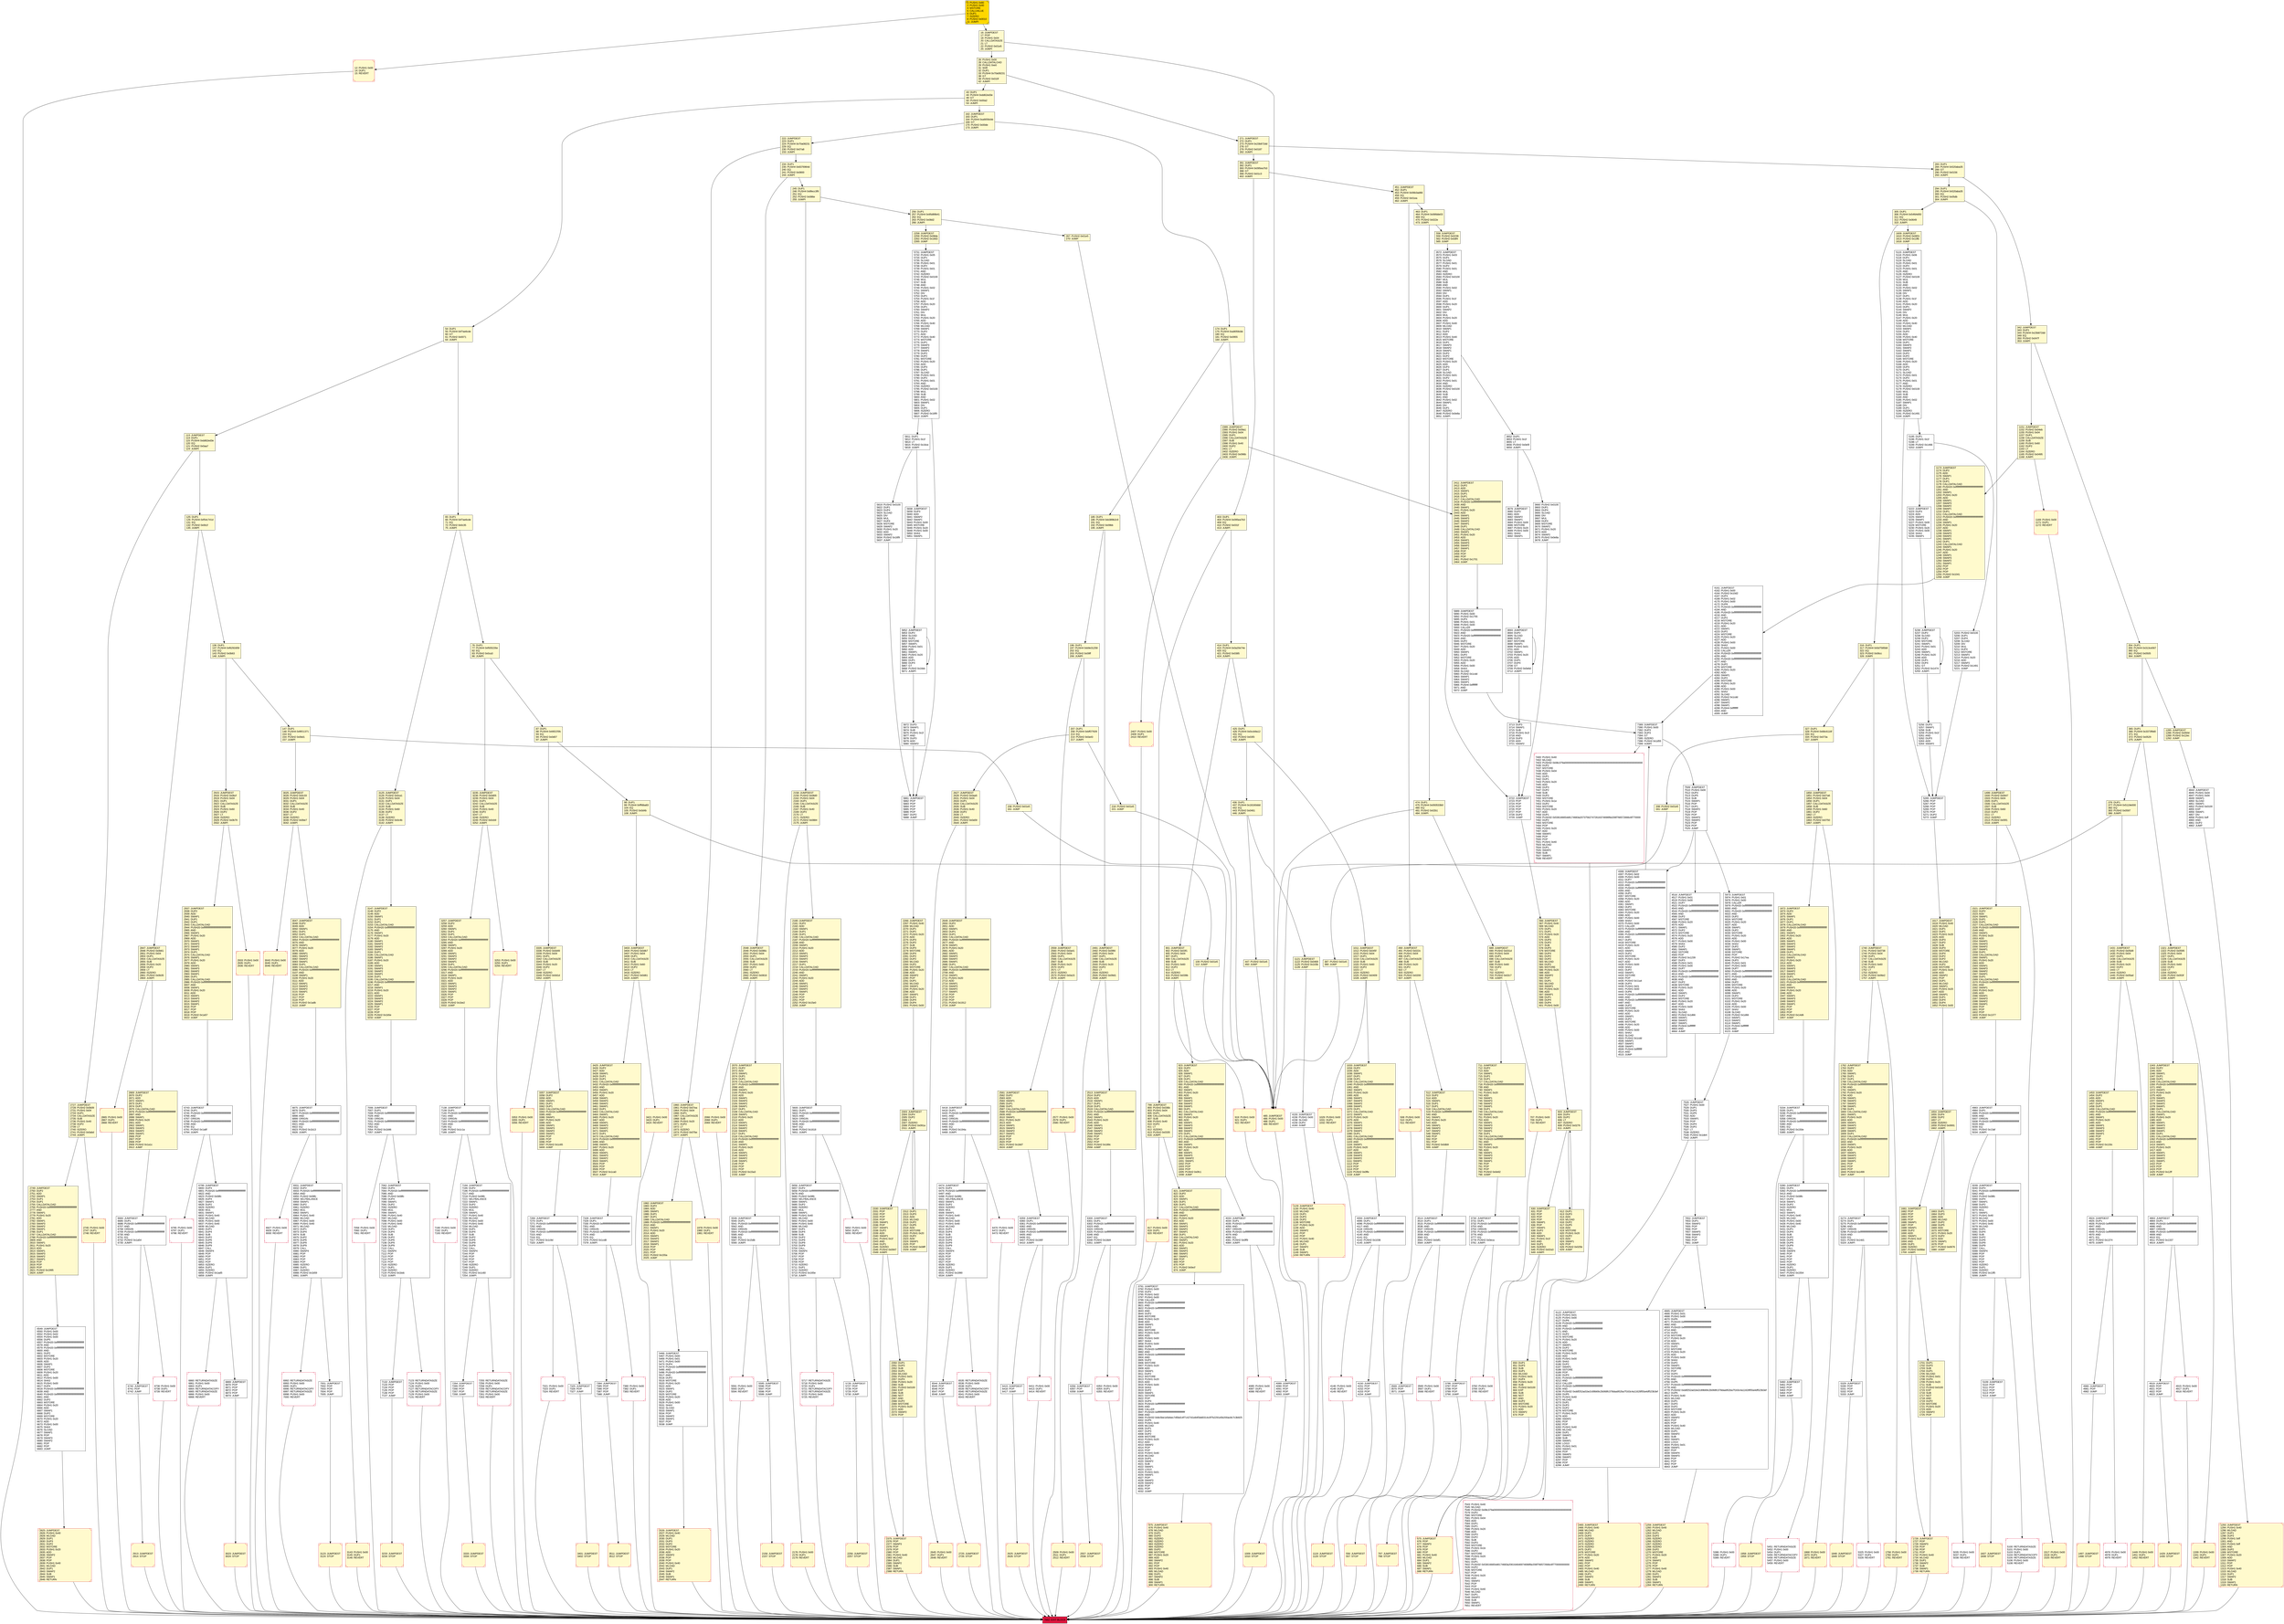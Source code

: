 digraph G {
bgcolor=transparent rankdir=UD;
node [shape=box style=filled color=black fillcolor=white fontname=arial fontcolor=black];
1429 [label="1429: JUMPDEST\l1430: STOP\l" fillcolor=lemonchiffon shape=Msquare color=crimson ];
338 [label="338: PUSH2 0x01e5\l341: JUMP\l" fillcolor=lemonchiffon ];
6931 [label="6931: JUMPDEST\l6932: DUP2\l6933: PUSH20 0xffffffffffffffffffffffffffffffffffffffff\l6954: AND\l6955: PUSH2 0x08fc\l6958: SELFBALANCE\l6959: SWAP1\l6960: DUP2\l6961: ISZERO\l6962: MUL\l6963: SWAP1\l6964: PUSH1 0x40\l6966: MLOAD\l6967: PUSH1 0x00\l6969: PUSH1 0x40\l6971: MLOAD\l6972: DUP1\l6973: DUP4\l6974: SUB\l6975: DUP2\l6976: DUP6\l6977: DUP9\l6978: DUP9\l6979: CALL\l6980: SWAP4\l6981: POP\l6982: POP\l6983: POP\l6984: POP\l6985: ISZERO\l6986: DUP1\l6987: ISZERO\l6988: PUSH2 0x1b59\l6991: JUMPI\l" ];
7509 [label="7509: JUMPDEST\l7510: PUSH1 0x00\l7512: DUP3\l7513: DUP5\l7514: SUB\l7515: SWAP1\l7516: POP\l7517: DUP1\l7518: SWAP2\l7519: POP\l7520: POP\l7521: SWAP3\l7522: SWAP2\l7523: POP\l7524: POP\l7525: JUMP\l" ];
365 [label="365: DUP1\l366: PUSH4 0x3373f9d0\l371: EQ\l372: PUSH2 0x0529\l375: JUMPI\l" fillcolor=lemonchiffon ];
1449 [label="1449: PUSH1 0x00\l1451: DUP1\l1452: REVERT\l" fillcolor=lemonchiffon shape=Msquare color=crimson ];
5035 [label="5035: PUSH1 0x00\l5037: DUP1\l5038: REVERT\l" shape=Msquare color=crimson ];
1453 [label="1453: JUMPDEST\l1454: DUP2\l1455: ADD\l1456: SWAP1\l1457: DUP1\l1458: DUP1\l1459: CALLDATALOAD\l1460: PUSH20 0xffffffffffffffffffffffffffffffffffffffff\l1481: AND\l1482: SWAP1\l1483: PUSH1 0x20\l1485: ADD\l1486: SWAP1\l1487: SWAP3\l1488: SWAP2\l1489: SWAP1\l1490: POP\l1491: POP\l1492: POP\l1493: PUSH2 0x133c\l1496: JUMP\l" fillcolor=lemonchiffon ];
3791 [label="3791: JUMPDEST\l3792: PUSH1 0x00\l3794: DUP2\l3795: PUSH1 0x02\l3797: PUSH1 0x00\l3799: CALLER\l3800: PUSH20 0xffffffffffffffffffffffffffffffffffffffff\l3821: AND\l3822: PUSH20 0xffffffffffffffffffffffffffffffffffffffff\l3843: AND\l3844: DUP2\l3845: MSTORE\l3846: PUSH1 0x20\l3848: ADD\l3849: SWAP1\l3850: DUP2\l3851: MSTORE\l3852: PUSH1 0x20\l3854: ADD\l3855: PUSH1 0x00\l3857: SHA3\l3858: PUSH1 0x00\l3860: DUP6\l3861: PUSH20 0xffffffffffffffffffffffffffffffffffffffff\l3882: AND\l3883: PUSH20 0xffffffffffffffffffffffffffffffffffffffff\l3904: AND\l3905: DUP2\l3906: MSTORE\l3907: PUSH1 0x20\l3909: ADD\l3910: SWAP1\l3911: DUP2\l3912: MSTORE\l3913: PUSH1 0x20\l3915: ADD\l3916: PUSH1 0x00\l3918: SHA3\l3919: DUP2\l3920: SWAP1\l3921: SSTORE\l3922: POP\l3923: DUP3\l3924: PUSH20 0xffffffffffffffffffffffffffffffffffffffff\l3945: AND\l3946: CALLER\l3947: PUSH20 0xffffffffffffffffffffffffffffffffffffffff\l3968: AND\l3969: PUSH32 0x8c5be1e5ebec7d5bd14f71427d1e84f3dd0314c0f7b2291e5b200ac8c7c3b925\l4002: DUP5\l4003: PUSH1 0x40\l4005: MLOAD\l4006: DUP1\l4007: DUP3\l4008: DUP2\l4009: MSTORE\l4010: PUSH1 0x20\l4012: ADD\l4013: SWAP2\l4014: POP\l4015: POP\l4016: PUSH1 0x40\l4018: MLOAD\l4019: DUP1\l4020: SWAP2\l4021: SUB\l4022: SWAP1\l4023: LOG3\l4024: PUSH1 0x01\l4026: SWAP1\l4027: POP\l4028: SWAP3\l4029: SWAP2\l4030: POP\l4031: POP\l4032: JUMP\l" ];
2915 [label="2915: JUMPDEST\l2916: PUSH2 0x0bcf\l2919: PUSH1 0x04\l2921: DUP1\l2922: CALLDATASIZE\l2923: SUB\l2924: PUSH1 0x60\l2926: DUP2\l2927: LT\l2928: ISZERO\l2929: PUSH2 0x0b79\l2932: JUMPI\l" fillcolor=lemonchiffon ];
6549 [label="6549: JUMPDEST\l6550: PUSH1 0x00\l6552: PUSH1 0x02\l6554: PUSH1 0x00\l6556: DUP5\l6557: PUSH20 0xffffffffffffffffffffffffffffffffffffffff\l6578: AND\l6579: PUSH20 0xffffffffffffffffffffffffffffffffffffffff\l6600: AND\l6601: DUP2\l6602: MSTORE\l6603: PUSH1 0x20\l6605: ADD\l6606: SWAP1\l6607: DUP2\l6608: MSTORE\l6609: PUSH1 0x20\l6611: ADD\l6612: PUSH1 0x00\l6614: SHA3\l6615: PUSH1 0x00\l6617: DUP4\l6618: PUSH20 0xffffffffffffffffffffffffffffffffffffffff\l6639: AND\l6640: PUSH20 0xffffffffffffffffffffffffffffffffffffffff\l6661: AND\l6662: DUP2\l6663: MSTORE\l6664: PUSH1 0x20\l6666: ADD\l6667: SWAP1\l6668: DUP2\l6669: MSTORE\l6670: PUSH1 0x20\l6672: ADD\l6673: PUSH1 0x00\l6675: SHA3\l6676: SLOAD\l6677: SWAP1\l6678: POP\l6679: SWAP3\l6680: SWAP2\l6681: POP\l6682: POP\l6683: JUMP\l" ];
391 [label="391: JUMPDEST\l392: DUP1\l393: PUSH4 0x095ea7b3\l398: GT\l399: PUSH2 0x01c3\l402: JUMPI\l" fillcolor=lemonchiffon ];
451 [label="451: JUMPDEST\l452: DUP1\l453: PUSH4 0x06b3ad66\l458: EQ\l459: PUSH2 0x01ea\l462: JUMPI\l" fillcolor=lemonchiffon ];
6474 [label="6474: JUMPDEST\l6475: DUP2\l6476: PUSH20 0xffffffffffffffffffffffffffffffffffffffff\l6497: AND\l6498: PUSH2 0x08fc\l6501: SELFBALANCE\l6502: SWAP1\l6503: DUP2\l6504: ISZERO\l6505: MUL\l6506: SWAP1\l6507: PUSH1 0x40\l6509: MLOAD\l6510: PUSH1 0x00\l6512: PUSH1 0x40\l6514: MLOAD\l6515: DUP1\l6516: DUP4\l6517: SUB\l6518: DUP2\l6519: DUP6\l6520: DUP9\l6521: DUP9\l6522: CALL\l6523: SWAP4\l6524: POP\l6525: POP\l6526: POP\l6527: POP\l6528: ISZERO\l6529: DUP1\l6530: ISZERO\l6531: PUSH2 0x1990\l6534: JUMPI\l" ];
327 [label="327: DUP1\l328: PUSH4 0x68c6116f\l333: EQ\l334: PUSH2 0x073a\l337: JUMPI\l" fillcolor=lemonchiffon ];
2749 [label="2749: JUMPDEST\l2750: DUP2\l2751: ADD\l2752: SWAP1\l2753: DUP1\l2754: DUP1\l2755: CALLDATALOAD\l2756: PUSH20 0xffffffffffffffffffffffffffffffffffffffff\l2777: AND\l2778: SWAP1\l2779: PUSH1 0x20\l2781: ADD\l2782: SWAP1\l2783: SWAP3\l2784: SWAP2\l2785: SWAP1\l2786: DUP1\l2787: CALLDATALOAD\l2788: PUSH20 0xffffffffffffffffffffffffffffffffffffffff\l2809: AND\l2810: SWAP1\l2811: PUSH1 0x20\l2813: ADD\l2814: SWAP1\l2815: SWAP3\l2816: SWAP2\l2817: SWAP1\l2818: POP\l2819: POP\l2820: POP\l2821: PUSH2 0x1995\l2824: JUMP\l" fillcolor=lemonchiffon ];
7006 [label="7006: JUMPDEST\l7007: DUP1\l7008: PUSH20 0xffffffffffffffffffffffffffffffffffffffff\l7029: AND\l7030: ORIGIN\l7031: PUSH20 0xffffffffffffffffffffffffffffffffffffffff\l7052: AND\l7053: EQ\l7054: PUSH2 0x1b96\l7057: JUMPI\l" ];
5460 [label="5460: JUMPDEST\l5461: POP\l5462: POP\l5463: POP\l5464: POP\l5465: JUMP\l" ];
1978 [label="1978: PUSH1 0x00\l1980: DUP1\l1981: REVERT\l" fillcolor=lemonchiffon shape=Msquare color=crimson ];
1431 [label="1431: JUMPDEST\l1432: PUSH2 0x05d9\l1435: PUSH1 0x04\l1437: DUP1\l1438: CALLDATASIZE\l1439: SUB\l1440: PUSH1 0x20\l1442: DUP2\l1443: LT\l1444: ISZERO\l1445: PUSH2 0x05ad\l1448: JUMPI\l" fillcolor=lemonchiffon ];
1663 [label="1663: DUP1\l1664: DUP3\l1665: ADD\l1666: MLOAD\l1667: DUP2\l1668: DUP5\l1669: ADD\l1670: MSTORE\l1671: PUSH1 0x20\l1673: DUP2\l1674: ADD\l1675: SWAP1\l1676: POP\l1677: PUSH2 0x0676\l1680: JUMP\l" fillcolor=lemonchiffon ];
4924 [label="4924: JUMPDEST\l4925: DUP1\l4926: PUSH20 0xffffffffffffffffffffffffffffffffffffffff\l4947: AND\l4948: ORIGIN\l4949: PUSH20 0xffffffffffffffffffffffffffffffffffffffff\l4970: AND\l4971: EQ\l4972: PUSH2 0x1374\l4975: JUMPI\l" ];
2727 [label="2727: JUMPDEST\l2728: PUSH2 0x0b09\l2731: PUSH1 0x04\l2733: DUP1\l2734: CALLDATASIZE\l2735: SUB\l2736: PUSH1 0x40\l2738: DUP2\l2739: LT\l2740: ISZERO\l2741: PUSH2 0x0abd\l2744: JUMPI\l" fillcolor=lemonchiffon ];
3511 [label="3511: JUMPDEST\l3512: STOP\l" fillcolor=lemonchiffon shape=Msquare color=crimson ];
2350 [label="2350: DUP1\l2351: DUP3\l2352: SUB\l2353: DUP1\l2354: MLOAD\l2355: PUSH1 0x01\l2357: DUP4\l2358: PUSH1 0x20\l2360: SUB\l2361: PUSH2 0x0100\l2364: EXP\l2365: SUB\l2366: NOT\l2367: AND\l2368: DUP2\l2369: MSTORE\l2370: PUSH1 0x20\l2372: ADD\l2373: SWAP2\l2374: POP\l" fillcolor=lemonchiffon ];
4665 [label="4665: JUMPDEST\l4666: PUSH1 0x01\l4668: PUSH1 0x00\l4670: DUP6\l4671: PUSH20 0xffffffffffffffffffffffffffffffffffffffff\l4692: AND\l4693: PUSH20 0xffffffffffffffffffffffffffffffffffffffff\l4714: AND\l4715: DUP2\l4716: MSTORE\l4717: PUSH1 0x20\l4719: ADD\l4720: SWAP1\l4721: DUP2\l4722: MSTORE\l4723: PUSH1 0x20\l4725: ADD\l4726: PUSH1 0x00\l4728: SHA3\l4729: DUP2\l4730: SWAP1\l4731: SSTORE\l4732: POP\l4733: DUP3\l4734: PUSH20 0xffffffffffffffffffffffffffffffffffffffff\l4755: AND\l4756: DUP5\l4757: PUSH20 0xffffffffffffffffffffffffffffffffffffffff\l4778: AND\l4779: PUSH32 0xddf252ad1be2c89b69c2b068fc378daa952ba7f163c4a11628f55a4df523b3ef\l4812: DUP5\l4813: PUSH1 0x40\l4815: MLOAD\l4816: DUP1\l4817: DUP3\l4818: DUP2\l4819: MSTORE\l4820: PUSH1 0x20\l4822: ADD\l4823: SWAP2\l4824: POP\l4825: POP\l4826: PUSH1 0x40\l4828: MLOAD\l4829: DUP1\l4830: SWAP2\l4831: SUB\l4832: SWAP1\l4833: LOG3\l4834: PUSH1 0x01\l4836: SWAP1\l4837: POP\l4838: SWAP4\l4839: SWAP3\l4840: POP\l4841: POP\l4842: POP\l4843: JUMP\l" ];
3572 [label="3572: JUMPDEST\l3573: PUSH1 0x03\l3575: DUP1\l3576: SLOAD\l3577: PUSH1 0x01\l3579: DUP2\l3580: PUSH1 0x01\l3582: AND\l3583: ISZERO\l3584: PUSH2 0x0100\l3587: MUL\l3588: SUB\l3589: AND\l3590: PUSH1 0x02\l3592: SWAP1\l3593: DIV\l3594: DUP1\l3595: PUSH1 0x1f\l3597: ADD\l3598: PUSH1 0x20\l3600: DUP1\l3601: SWAP2\l3602: DIV\l3603: MUL\l3604: PUSH1 0x20\l3606: ADD\l3607: PUSH1 0x40\l3609: MLOAD\l3610: SWAP1\l3611: DUP2\l3612: ADD\l3613: PUSH1 0x40\l3615: MSTORE\l3616: DUP1\l3617: SWAP3\l3618: SWAP2\l3619: SWAP1\l3620: DUP2\l3621: DUP2\l3622: MSTORE\l3623: PUSH1 0x20\l3625: ADD\l3626: DUP3\l3627: DUP1\l3628: SLOAD\l3629: PUSH1 0x01\l3631: DUP2\l3632: PUSH1 0x01\l3634: AND\l3635: ISZERO\l3636: PUSH2 0x0100\l3639: MUL\l3640: SUB\l3641: AND\l3642: PUSH1 0x02\l3644: SWAP1\l3645: DIV\l3646: DUP1\l3647: ISZERO\l3648: PUSH2 0x0e8a\l3651: JUMPI\l" ];
6415 [label="6415: JUMPDEST\l6416: POP\l6417: JUMP\l" ];
3786 [label="3786: JUMPDEST\l3787: POP\l3788: POP\l3789: POP\l3790: JUMP\l" ];
5329 [label="5329: JUMPDEST\l5330: POP\l5331: POP\l5332: POP\l5333: JUMP\l" ];
1958 [label="1958: JUMPDEST\l1959: STOP\l" fillcolor=lemonchiffon shape=Msquare color=crimson ];
7058 [label="7058: PUSH1 0x00\l7060: DUP1\l7061: REVERT\l" shape=Msquare color=crimson ];
630 [label="630: JUMPDEST\l631: POP\l632: POP\l633: POP\l634: POP\l635: SWAP1\l636: POP\l637: SWAP1\l638: DUP2\l639: ADD\l640: SWAP1\l641: PUSH1 0x1f\l643: AND\l644: DUP1\l645: ISZERO\l646: PUSH2 0x02a3\l649: JUMPI\l" fillcolor=lemonchiffon ];
919 [label="919: PUSH1 0x00\l921: DUP1\l922: REVERT\l" fillcolor=lemonchiffon shape=Msquare color=crimson ];
4844 [label="4844: JUMPDEST\l4845: PUSH1 0x04\l4847: PUSH1 0x00\l4849: SWAP1\l4850: SLOAD\l4851: SWAP1\l4852: PUSH2 0x0100\l4855: EXP\l4856: SWAP1\l4857: DIV\l4858: PUSH1 0xff\l4860: AND\l4861: DUP2\l4862: JUMP\l" ];
1609 [label="1609: JUMPDEST\l1610: PUSH2 0x0651\l1613: PUSH2 0x13fb\l1616: JUMP\l" fillcolor=lemonchiffon ];
7384 [label="7384: JUMPDEST\l7385: POP\l7386: POP\l7387: POP\l7388: JUMP\l" ];
5115 [label="5115: JUMPDEST\l5116: PUSH1 0x06\l5118: DUP1\l5119: SLOAD\l5120: PUSH1 0x01\l5122: DUP2\l5123: PUSH1 0x01\l5125: AND\l5126: ISZERO\l5127: PUSH2 0x0100\l5130: MUL\l5131: SUB\l5132: AND\l5133: PUSH1 0x02\l5135: SWAP1\l5136: DIV\l5137: DUP1\l5138: PUSH1 0x1f\l5140: ADD\l5141: PUSH1 0x20\l5143: DUP1\l5144: SWAP2\l5145: DIV\l5146: MUL\l5147: PUSH1 0x20\l5149: ADD\l5150: PUSH1 0x40\l5152: MLOAD\l5153: SWAP1\l5154: DUP2\l5155: ADD\l5156: PUSH1 0x40\l5158: MSTORE\l5159: DUP1\l5160: SWAP3\l5161: SWAP2\l5162: SWAP1\l5163: DUP2\l5164: DUP2\l5165: MSTORE\l5166: PUSH1 0x20\l5168: ADD\l5169: DUP3\l5170: DUP1\l5171: SLOAD\l5172: PUSH1 0x01\l5174: DUP2\l5175: PUSH1 0x01\l5177: AND\l5178: ISZERO\l5179: PUSH2 0x0100\l5182: MUL\l5183: SUB\l5184: AND\l5185: PUSH1 0x02\l5187: SWAP1\l5188: DIV\l5189: DUP1\l5190: ISZERO\l5191: PUSH2 0x1491\l5194: JUMPI\l" ];
7389 [label="7389: JUMPDEST\l7390: PUSH1 0x00\l7392: DUP3\l7393: DUP3\l7394: GT\l7395: ISZERO\l7396: PUSH2 0x1d55\l7399: JUMPI\l" ];
43 [label="43: DUP1\l44: PUSH4 0xdd62ed3e\l49: GT\l50: PUSH2 0x00a2\l53: JUMPI\l" fillcolor=lemonchiffon ];
3043 [label="3043: PUSH1 0x00\l3045: DUP1\l3046: REVERT\l" fillcolor=lemonchiffon shape=Msquare color=crimson ];
6122 [label="6122: JUMPDEST\l6123: PUSH1 0x01\l6125: PUSH1 0x00\l6127: DUP6\l6128: PUSH20 0xffffffffffffffffffffffffffffffffffffffff\l6149: AND\l6150: PUSH20 0xffffffffffffffffffffffffffffffffffffffff\l6171: AND\l6172: DUP2\l6173: MSTORE\l6174: PUSH1 0x20\l6176: ADD\l6177: SWAP1\l6178: DUP2\l6179: MSTORE\l6180: PUSH1 0x20\l6182: ADD\l6183: PUSH1 0x00\l6185: SHA3\l6186: DUP2\l6187: SWAP1\l6188: SSTORE\l6189: POP\l6190: DUP3\l6191: PUSH20 0xffffffffffffffffffffffffffffffffffffffff\l6212: AND\l6213: CALLER\l6214: PUSH20 0xffffffffffffffffffffffffffffffffffffffff\l6235: AND\l6236: PUSH32 0xddf252ad1be2c89b69c2b068fc378daa952ba7f163c4a11628f55a4df523b3ef\l6269: DUP5\l6270: PUSH1 0x40\l6272: MLOAD\l6273: DUP1\l6274: DUP3\l6275: DUP2\l6276: MSTORE\l6277: PUSH1 0x20\l6279: ADD\l6280: SWAP2\l6281: POP\l6282: POP\l6283: PUSH1 0x40\l6285: MLOAD\l6286: DUP1\l6287: SWAP2\l6288: SUB\l6289: SWAP1\l6290: LOG3\l6291: PUSH1 0x01\l6293: SWAP1\l6294: POP\l6295: SWAP3\l6296: SWAP2\l6297: POP\l6298: POP\l6299: JUMP\l" ];
923 [label="923: JUMPDEST\l924: DUP2\l925: ADD\l926: SWAP1\l927: DUP1\l928: DUP1\l929: CALLDATALOAD\l930: PUSH20 0xffffffffffffffffffffffffffffffffffffffff\l951: AND\l952: SWAP1\l953: PUSH1 0x20\l955: ADD\l956: SWAP1\l957: SWAP3\l958: SWAP2\l959: SWAP1\l960: DUP1\l961: CALLDATALOAD\l962: SWAP1\l963: PUSH1 0x20\l965: ADD\l966: SWAP1\l967: SWAP3\l968: SWAP2\l969: SWAP1\l970: DUP1\l971: CALLDATALOAD\l972: PUSH20 0xffffffffffffffffffffffffffffffffffffffff\l993: AND\l994: SWAP1\l995: PUSH1 0x20\l997: ADD\l998: SWAP1\l999: SWAP3\l1000: SWAP2\l1001: SWAP1\l1002: POP\l1003: POP\l1004: POP\l1005: PUSH2 0x0fc1\l1008: JUMP\l" fillcolor=lemonchiffon ];
1517 [label="1517: PUSH1 0x00\l1519: DUP1\l1520: REVERT\l" fillcolor=lemonchiffon shape=Msquare color=crimson ];
3565 [label="3565: PUSH1 0x00\l3567: DUP1\l3568: REVERT\l" shape=Msquare color=crimson ];
7255 [label="7255: RETURNDATASIZE\l7256: PUSH1 0x00\l7258: DUP1\l7259: RETURNDATACOPY\l7260: RETURNDATASIZE\l7261: PUSH1 0x00\l7263: REVERT\l" shape=Msquare color=crimson ];
1497 [label="1497: JUMPDEST\l1498: STOP\l" fillcolor=lemonchiffon shape=Msquare color=crimson ];
5717 [label="5717: RETURNDATASIZE\l5718: PUSH1 0x00\l5720: DUP1\l5721: RETURNDATACOPY\l5722: RETURNDATASIZE\l5723: PUSH1 0x00\l5725: REVERT\l" shape=Msquare color=crimson ];
4980 [label="4980: JUMPDEST\l4981: POP\l4982: JUMP\l" ];
4085 [label="4085: PUSH1 0x00\l4087: DUP1\l4088: REVERT\l" shape=Msquare color=crimson ];
875 [label="875: JUMPDEST\l876: PUSH1 0x40\l878: MLOAD\l879: DUP1\l880: DUP3\l881: ISZERO\l882: ISZERO\l883: ISZERO\l884: ISZERO\l885: DUP2\l886: MSTORE\l887: PUSH1 0x20\l889: ADD\l890: SWAP2\l891: POP\l892: POP\l893: PUSH1 0x40\l895: MLOAD\l896: DUP1\l897: SWAP2\l898: SUB\l899: SWAP1\l900: RETURN\l" fillcolor=lemonchiffon shape=Msquare color=crimson ];
2026 [label="2026: JUMPDEST\l2027: PUSH1 0x40\l2029: MLOAD\l2030: DUP1\l2031: DUP3\l2032: DUP2\l2033: MSTORE\l2034: PUSH1 0x20\l2036: ADD\l2037: SWAP2\l2038: POP\l2039: POP\l2040: PUSH1 0x40\l2042: MLOAD\l2043: DUP1\l2044: SWAP2\l2045: SUB\l2046: SWAP1\l2047: RETURN\l" fillcolor=lemonchiffon shape=Msquare color=crimson ];
4094 [label="4094: JUMPDEST\l4095: DUP1\l4096: PUSH20 0xffffffffffffffffffffffffffffffffffffffff\l4117: AND\l4118: ORIGIN\l4119: PUSH20 0xffffffffffffffffffffffffffffffffffffffff\l4140: AND\l4141: EQ\l4142: PUSH2 0x1036\l4145: JUMPI\l" ];
3023 [label="3023: JUMPDEST\l3024: STOP\l" fillcolor=lemonchiffon shape=Msquare color=crimson ];
267 [label="267: PUSH2 0x01e5\l270: JUMP\l" fillcolor=lemonchiffon ];
508 [label="508: PUSH1 0x00\l510: DUP1\l511: REVERT\l" fillcolor=lemonchiffon shape=Msquare color=crimson ];
87 [label="87: DUP1\l88: PUSH4 0xfd5225fc\l93: EQ\l94: PUSH2 0x0d07\l97: JUMPI\l" fillcolor=lemonchiffon ];
2411 [label="2411: JUMPDEST\l2412: DUP2\l2413: ADD\l2414: SWAP1\l2415: DUP1\l2416: DUP1\l2417: CALLDATALOAD\l2418: PUSH20 0xffffffffffffffffffffffffffffffffffffffff\l2439: AND\l2440: SWAP1\l2441: PUSH1 0x20\l2443: ADD\l2444: SWAP1\l2445: SWAP3\l2446: SWAP2\l2447: SWAP1\l2448: DUP1\l2449: CALLDATALOAD\l2450: SWAP1\l2451: PUSH1 0x20\l2453: ADD\l2454: SWAP1\l2455: SWAP3\l2456: SWAP2\l2457: SWAP1\l2458: POP\l2459: POP\l2460: POP\l2461: PUSH2 0x1701\l2464: JUMP\l" fillcolor=lemonchiffon ];
490 [label="490: JUMPDEST\l491: PUSH2 0x022c\l494: PUSH1 0x04\l496: DUP1\l497: CALLDATASIZE\l498: SUB\l499: PUSH1 0x20\l501: DUP2\l502: LT\l503: ISZERO\l504: PUSH2 0x0200\l507: JUMPI\l" fillcolor=lemonchiffon ];
1009 [label="1009: JUMPDEST\l1010: STOP\l" fillcolor=lemonchiffon shape=Msquare color=crimson ];
65 [label="65: DUP1\l66: PUSH4 0xf7ae6cde\l71: EQ\l72: PUSH2 0x0c35\l75: JUMPI\l" fillcolor=lemonchiffon ];
1681 [label="1681: JUMPDEST\l1682: POP\l1683: POP\l1684: POP\l1685: POP\l1686: SWAP1\l1687: POP\l1688: SWAP1\l1689: DUP2\l1690: ADD\l1691: SWAP1\l1692: PUSH1 0x1f\l1694: AND\l1695: DUP1\l1696: ISZERO\l1697: PUSH2 0x06be\l1700: JUMPI\l" fillcolor=lemonchiffon ];
2557 [label="2557: JUMPDEST\l2558: STOP\l" fillcolor=lemonchiffon shape=Msquare color=crimson ];
2266 [label="2266: JUMPDEST\l2267: PUSH1 0x40\l2269: MLOAD\l2270: DUP1\l2271: DUP1\l2272: PUSH1 0x20\l2274: ADD\l2275: DUP3\l2276: DUP2\l2277: SUB\l2278: DUP3\l2279: MSTORE\l2280: DUP4\l2281: DUP2\l2282: DUP2\l2283: MLOAD\l2284: DUP2\l2285: MSTORE\l2286: PUSH1 0x20\l2288: ADD\l2289: SWAP2\l2290: POP\l2291: DUP1\l2292: MLOAD\l2293: SWAP1\l2294: PUSH1 0x20\l2296: ADD\l2297: SWAP1\l2298: DUP1\l2299: DUP4\l2300: DUP4\l2301: PUSH1 0x00\l" fillcolor=lemonchiffon ];
2509 [label="2509: PUSH1 0x00\l2511: DUP1\l2512: REVERT\l" fillcolor=lemonchiffon shape=Msquare color=crimson ];
26 [label="26: PUSH1 0x00\l28: CALLDATALOAD\l29: PUSH1 0xe0\l31: SHR\l32: DUP1\l33: PUSH4 0x70a08231\l38: GT\l39: PUSH2 0x010f\l42: JUMPI\l" fillcolor=lemonchiffon ];
901 [label="901: JUMPDEST\l902: PUSH2 0x03f1\l905: PUSH1 0x04\l907: DUP1\l908: CALLDATASIZE\l909: SUB\l910: PUSH1 0x60\l912: DUP2\l913: LT\l914: ISZERO\l915: PUSH2 0x039b\l918: JUMPI\l" fillcolor=lemonchiffon ];
436 [label="436: DUP1\l437: PUSH4 0x18160ddd\l442: EQ\l443: PUSH2 0x0461\l446: JUMPI\l" fillcolor=lemonchiffon ];
294 [label="294: DUP1\l295: PUSH4 0x520aba35\l300: EQ\l301: PUSH2 0x05db\l304: JUMPI\l" fillcolor=lemonchiffon ];
5591 [label="5591: PUSH1 0x00\l5593: DUP1\l5594: REVERT\l" shape=Msquare color=crimson ];
185 [label="185: DUP1\l186: PUSH4 0xb389b2c9\l191: EQ\l192: PUSH2 0x09bb\l195: JUMPI\l" fillcolor=lemonchiffon ];
3357 [label="3357: JUMPDEST\l3358: DUP2\l3359: ADD\l3360: SWAP1\l3361: DUP1\l3362: DUP1\l3363: CALLDATALOAD\l3364: PUSH20 0xffffffffffffffffffffffffffffffffffffffff\l3385: AND\l3386: SWAP1\l3387: PUSH1 0x20\l3389: ADD\l3390: SWAP1\l3391: SWAP3\l3392: SWAP2\l3393: SWAP1\l3394: POP\l3395: POP\l3396: POP\l3397: PUSH2 0x1c65\l3400: JUMP\l" fillcolor=lemonchiffon ];
2649 [label="2649: JUMPDEST\l2650: DUP2\l2651: ADD\l2652: SWAP1\l2653: DUP1\l2654: DUP1\l2655: CALLDATALOAD\l2656: PUSH20 0xffffffffffffffffffffffffffffffffffffffff\l2677: AND\l2678: SWAP1\l2679: PUSH1 0x20\l2681: ADD\l2682: SWAP1\l2683: SWAP3\l2684: SWAP2\l2685: SWAP1\l2686: DUP1\l2687: CALLDATALOAD\l2688: PUSH20 0xffffffffffffffffffffffffffffffffffffffff\l2709: AND\l2710: SWAP1\l2711: PUSH1 0x20\l2713: ADD\l2714: SWAP1\l2715: SWAP3\l2716: SWAP2\l2717: SWAP1\l2718: POP\l2719: POP\l2720: POP\l2721: PUSH2 0x1912\l2724: JUMP\l" fillcolor=lemonchiffon ];
7264 [label="7264: JUMPDEST\l7265: POP\l7266: POP\l7267: POP\l7268: JUMP\l" ];
566 [label="566: JUMPDEST\l567: PUSH1 0x40\l569: MLOAD\l570: DUP1\l571: DUP1\l572: PUSH1 0x20\l574: ADD\l575: DUP3\l576: DUP2\l577: SUB\l578: DUP3\l579: MSTORE\l580: DUP4\l581: DUP2\l582: DUP2\l583: MLOAD\l584: DUP2\l585: MSTORE\l586: PUSH1 0x20\l588: ADD\l589: SWAP2\l590: POP\l591: DUP1\l592: MLOAD\l593: SWAP1\l594: PUSH1 0x20\l596: ADD\l597: SWAP1\l598: DUP1\l599: DUP4\l600: DUP4\l601: PUSH1 0x00\l" fillcolor=lemonchiffon ];
3125 [label="3125: JUMPDEST\l3126: PUSH2 0x0ca1\l3129: PUSH1 0x04\l3131: DUP1\l3132: CALLDATASIZE\l3133: SUB\l3134: PUSH1 0x60\l3136: DUP2\l3137: LT\l3138: ISZERO\l3139: PUSH2 0x0c4b\l3142: JUMPI\l" fillcolor=lemonchiffon ];
797 [label="797: JUMPDEST\l798: STOP\l" fillcolor=lemonchiffon shape=Msquare color=crimson ];
7652 [label="7652: JUMPDEST\l7653: DUP1\l7654: SWAP2\l7655: POP\l7656: POP\l7657: SWAP3\l7658: SWAP2\l7659: POP\l7660: POP\l7661: JUMP\l" ];
1121 [label="1121: JUMPDEST\l1122: PUSH2 0x0469\l1125: PUSH2 0x103b\l1128: JUMP\l" fillcolor=lemonchiffon ];
3513 [label="3513: JUMPDEST\l3514: DUP1\l3515: PUSH20 0xffffffffffffffffffffffffffffffffffffffff\l3536: AND\l3537: ORIGIN\l3538: PUSH20 0xffffffffffffffffffffffffffffffffffffffff\l3559: AND\l3560: EQ\l3561: PUSH2 0x0df1\l3564: JUMPI\l" ];
817 [label="817: PUSH1 0x00\l819: DUP1\l820: REVERT\l" fillcolor=lemonchiffon shape=Msquare color=crimson ];
2865 [label="2865: PUSH1 0x00\l2867: DUP1\l2868: REVERT\l" fillcolor=lemonchiffon shape=Msquare color=crimson ];
3333 [label="3333: JUMPDEST\l3334: STOP\l" fillcolor=lemonchiffon shape=Msquare color=crimson ];
4915 [label="4915: PUSH1 0x00\l4917: DUP1\l4918: REVERT\l" shape=Msquare color=crimson ];
7132 [label="7132: JUMPDEST\l7133: POP\l7134: POP\l7135: POP\l7136: POP\l7137: JUMP\l" ];
1339 [label="1339: PUSH1 0x00\l1341: DUP1\l1342: REVERT\l" fillcolor=lemonchiffon shape=Msquare color=crimson ];
5039 [label="5039: JUMPDEST\l5040: DUP3\l5041: PUSH20 0xffffffffffffffffffffffffffffffffffffffff\l5062: AND\l5063: PUSH2 0x08fc\l5066: DUP4\l5067: SWAP1\l5068: DUP2\l5069: ISZERO\l5070: MUL\l5071: SWAP1\l5072: PUSH1 0x40\l5074: MLOAD\l5075: PUSH1 0x00\l5077: PUSH1 0x40\l5079: MLOAD\l5080: DUP1\l5081: DUP4\l5082: SUB\l5083: DUP2\l5084: DUP6\l5085: DUP9\l5086: DUP9\l5087: CALL\l5088: SWAP4\l5089: POP\l5090: POP\l5091: POP\l5092: POP\l5093: ISZERO\l5094: DUP1\l5095: ISZERO\l5096: PUSH2 0x13f5\l5099: JUMPI\l" ];
2465 [label="2465: JUMPDEST\l2466: PUSH1 0x40\l2468: MLOAD\l2469: DUP1\l2470: DUP3\l2471: ISZERO\l2472: ISZERO\l2473: ISZERO\l2474: ISZERO\l2475: DUP2\l2476: MSTORE\l2477: PUSH1 0x20\l2479: ADD\l2480: SWAP2\l2481: POP\l2482: POP\l2483: PUSH1 0x40\l2485: MLOAD\l2486: DUP1\l2487: SWAP2\l2488: SUB\l2489: SWAP1\l2490: RETURN\l" fillcolor=lemonchiffon shape=Msquare color=crimson ];
5265 [label="5265: JUMPDEST\l5266: POP\l5267: POP\l5268: POP\l5269: POP\l5270: POP\l5271: DUP2\l5272: JUMP\l" ];
305 [label="305: DUP1\l306: PUSH4 0x54fd4d50\l311: EQ\l312: PUSH2 0x0649\l315: JUMPI\l" fillcolor=lemonchiffon ];
6411 [label="6411: PUSH1 0x00\l6413: DUP1\l6414: REVERT\l" shape=Msquare color=crimson ];
5386 [label="5386: PUSH1 0x00\l5388: DUP1\l5389: REVERT\l" shape=Msquare color=crimson ];
1848 [label="1848: JUMPDEST\l1849: STOP\l" fillcolor=lemonchiffon shape=Msquare color=crimson ];
113 [label="113: JUMPDEST\l114: DUP1\l115: PUSH4 0xdd62ed3e\l120: EQ\l121: PUSH2 0x0aa7\l124: JUMPI\l" fillcolor=lemonchiffon ];
3335 [label="3335: JUMPDEST\l3336: PUSH2 0x0d49\l3339: PUSH1 0x04\l3341: DUP1\l3342: CALLDATASIZE\l3343: SUB\l3344: PUSH1 0x20\l3346: DUP2\l3347: LT\l3348: ISZERO\l3349: PUSH2 0x0d1d\l3352: JUMPI\l" fillcolor=lemonchiffon ];
3403 [label="3403: JUMPDEST\l3404: PUSH2 0x0db7\l3407: PUSH1 0x04\l3409: DUP1\l3410: CALLDATASIZE\l3411: SUB\l3412: PUSH1 0x60\l3414: DUP2\l3415: LT\l3416: ISZERO\l3417: PUSH2 0x0d61\l3420: JUMPI\l" fillcolor=lemonchiffon ];
6927 [label="6927: PUSH1 0x00\l6929: DUP1\l6930: REVERT\l" shape=Msquare color=crimson ];
5256 [label="5256: DUP3\l5257: SWAP1\l5258: SUB\l5259: PUSH1 0x1f\l5261: AND\l5262: DUP3\l5263: ADD\l5264: SWAP2\l" ];
7138 [label="7138: JUMPDEST\l7139: DUP1\l7140: PUSH20 0xffffffffffffffffffffffffffffffffffffffff\l7161: AND\l7162: ORIGIN\l7163: PUSH20 0xffffffffffffffffffffffffffffffffffffffff\l7184: AND\l7185: EQ\l7186: PUSH2 0x1c1a\l7189: JUMPI\l" ];
1293 [label="1293: JUMPDEST\l1294: PUSH1 0x40\l1296: MLOAD\l1297: DUP1\l1298: DUP3\l1299: PUSH1 0xff\l1301: AND\l1302: PUSH1 0xff\l1304: AND\l1305: DUP2\l1306: MSTORE\l1307: PUSH1 0x20\l1309: ADD\l1310: SWAP2\l1311: POP\l1312: POP\l1313: PUSH1 0x40\l1315: MLOAD\l1316: DUP1\l1317: SWAP2\l1318: SUB\l1319: SWAP1\l1320: RETURN\l" fillcolor=lemonchiffon shape=Msquare color=crimson ];
3353 [label="3353: PUSH1 0x00\l3355: DUP1\l3356: REVERT\l" fillcolor=lemonchiffon shape=Msquare color=crimson ];
3713 [label="3713: DUP3\l3714: SWAP1\l3715: SUB\l3716: PUSH1 0x1f\l3718: AND\l3719: DUP3\l3720: ADD\l3721: SWAP2\l" ];
5466 [label="5466: JUMPDEST\l5467: PUSH1 0x00\l5469: PUSH1 0x01\l5471: PUSH1 0x00\l5473: DUP4\l5474: PUSH20 0xffffffffffffffffffffffffffffffffffffffff\l5495: AND\l5496: PUSH20 0xffffffffffffffffffffffffffffffffffffffff\l5517: AND\l5518: DUP2\l5519: MSTORE\l5520: PUSH1 0x20\l5522: ADD\l5523: SWAP1\l5524: DUP2\l5525: MSTORE\l5526: PUSH1 0x20\l5528: ADD\l5529: PUSH1 0x00\l5531: SHA3\l5532: SLOAD\l5533: SWAP1\l5534: POP\l5535: SWAP2\l5536: SWAP1\l5537: POP\l5538: JUMP\l" ];
2180 [label="2180: JUMPDEST\l2181: DUP2\l2182: ADD\l2183: SWAP1\l2184: DUP1\l2185: DUP1\l2186: CALLDATALOAD\l2187: PUSH20 0xffffffffffffffffffffffffffffffffffffffff\l2208: AND\l2209: SWAP1\l2210: PUSH1 0x20\l2212: ADD\l2213: SWAP1\l2214: SWAP3\l2215: SWAP2\l2216: SWAP1\l2217: DUP1\l2218: CALLDATALOAD\l2219: PUSH20 0xffffffffffffffffffffffffffffffffffffffff\l2240: AND\l2241: SWAP1\l2242: PUSH1 0x20\l2244: ADD\l2245: SWAP1\l2246: SWAP3\l2247: SWAP2\l2248: SWAP1\l2249: POP\l2250: POP\l2251: POP\l2252: PUSH2 0x15e0\l2255: JUMP\l" fillcolor=lemonchiffon ];
2825 [label="2825: JUMPDEST\l2826: PUSH1 0x40\l2828: MLOAD\l2829: DUP1\l2830: DUP3\l2831: DUP2\l2832: MSTORE\l2833: PUSH1 0x20\l2835: ADD\l2836: SWAP2\l2837: POP\l2838: POP\l2839: PUSH1 0x40\l2841: MLOAD\l2842: DUP1\l2843: SWAP2\l2844: SUB\l2845: SWAP1\l2846: RETURN\l" fillcolor=lemonchiffon shape=Msquare color=crimson ];
5109 [label="5109: JUMPDEST\l5110: POP\l5111: POP\l5112: POP\l5113: POP\l5114: JUMP\l" ];
463 [label="463: DUP1\l464: PUSH4 0x06fdde03\l469: EQ\l470: PUSH2 0x022e\l473: JUMPI\l" fillcolor=lemonchiffon ];
3722 [label="3722: JUMPDEST\l3723: POP\l3724: POP\l3725: POP\l3726: POP\l3727: POP\l3728: DUP2\l3729: JUMP\l" ];
4516 [label="4516: JUMPDEST\l4517: PUSH1 0x01\l4519: PUSH1 0x00\l4521: DUP7\l4522: PUSH20 0xffffffffffffffffffffffffffffffffffffffff\l4543: AND\l4544: PUSH20 0xffffffffffffffffffffffffffffffffffffffff\l4565: AND\l4566: DUP2\l4567: MSTORE\l4568: PUSH1 0x20\l4570: ADD\l4571: SWAP1\l4572: DUP2\l4573: MSTORE\l4574: PUSH1 0x20\l4576: ADD\l4577: PUSH1 0x00\l4579: SHA3\l4580: DUP2\l4581: SWAP1\l4582: SSTORE\l4583: POP\l4584: PUSH2 0x1239\l4587: DUP3\l4588: PUSH1 0x01\l4590: PUSH1 0x00\l4592: DUP7\l4593: PUSH20 0xffffffffffffffffffffffffffffffffffffffff\l4614: AND\l4615: PUSH20 0xffffffffffffffffffffffffffffffffffffffff\l4636: AND\l4637: DUP2\l4638: MSTORE\l4639: PUSH1 0x20\l4641: ADD\l4642: SWAP1\l4643: DUP2\l4644: MSTORE\l4645: PUSH1 0x20\l4647: ADD\l4648: PUSH1 0x00\l4650: SHA3\l4651: SLOAD\l4652: PUSH2 0x1d66\l4655: SWAP1\l4656: SWAP2\l4657: SWAP1\l4658: PUSH4 0xffffffff\l4663: AND\l4664: JUMP\l" ];
5726 [label="5726: JUMPDEST\l5727: POP\l5728: POP\l5729: POP\l5730: JUMP\l" ];
3235 [label="3235: JUMPDEST\l3236: PUSH2 0x0d05\l3239: PUSH1 0x04\l3241: DUP1\l3242: CALLDATASIZE\l3243: SUB\l3244: PUSH1 0x40\l3246: DUP2\l3247: LT\l3248: ISZERO\l3249: PUSH2 0x0cb9\l3252: JUMPI\l" fillcolor=lemonchiffon ];
2158 [label="2158: JUMPDEST\l2159: PUSH2 0x08d0\l2162: PUSH1 0x04\l2164: DUP1\l2165: CALLDATASIZE\l2166: SUB\l2167: PUSH1 0x40\l2169: DUP2\l2170: LT\l2171: ISZERO\l2172: PUSH2 0x0884\l2175: JUMPI\l" fillcolor=lemonchiffon ];
5539 [label="5539: JUMPDEST\l5540: DUP1\l5541: PUSH20 0xffffffffffffffffffffffffffffffffffffffff\l5562: AND\l5563: ORIGIN\l5564: PUSH20 0xffffffffffffffffffffffffffffffffffffffff\l5585: AND\l5586: EQ\l5587: PUSH2 0x15db\l5590: JUMPI\l" ];
2937 [label="2937: JUMPDEST\l2938: DUP2\l2939: ADD\l2940: SWAP1\l2941: DUP1\l2942: DUP1\l2943: CALLDATALOAD\l2944: PUSH20 0xffffffffffffffffffffffffffffffffffffffff\l2965: AND\l2966: SWAP1\l2967: PUSH1 0x20\l2969: ADD\l2970: SWAP1\l2971: SWAP3\l2972: SWAP2\l2973: SWAP1\l2974: DUP1\l2975: CALLDATALOAD\l2976: SWAP1\l2977: PUSH1 0x20\l2979: ADD\l2980: SWAP1\l2981: SWAP3\l2982: SWAP2\l2983: SWAP1\l2984: DUP1\l2985: CALLDATALOAD\l2986: PUSH20 0xffffffffffffffffffffffffffffffffffffffff\l3007: AND\l3008: SWAP1\l3009: PUSH1 0x20\l3011: ADD\l3012: SWAP1\l3013: SWAP3\l3014: SWAP2\l3015: SWAP1\l3016: POP\l3017: POP\l3018: POP\l3019: PUSH2 0x1a57\l3022: JUMP\l" fillcolor=lemonchiffon ];
2407 [label="2407: PUSH1 0x00\l2409: DUP1\l2410: REVERT\l" fillcolor=lemonchiffon shape=Msquare color=crimson ];
3047 [label="3047: JUMPDEST\l3048: DUP2\l3049: ADD\l3050: SWAP1\l3051: DUP1\l3052: DUP1\l3053: CALLDATALOAD\l3054: PUSH20 0xffffffffffffffffffffffffffffffffffffffff\l3075: AND\l3076: SWAP1\l3077: PUSH1 0x20\l3079: ADD\l3080: SWAP1\l3081: SWAP3\l3082: SWAP2\l3083: SWAP1\l3084: DUP1\l3085: CALLDATALOAD\l3086: PUSH20 0xffffffffffffffffffffffffffffffffffffffff\l3107: AND\l3108: SWAP1\l3109: PUSH1 0x20\l3111: ADD\l3112: SWAP1\l3113: SWAP3\l3114: SWAP2\l3115: SWAP1\l3116: POP\l3117: POP\l3118: POP\l3119: PUSH2 0x1adb\l3122: JUMP\l" fillcolor=lemonchiffon ];
2303 [label="2303: JUMPDEST\l2304: DUP4\l2305: DUP2\l2306: LT\l2307: ISZERO\l2308: PUSH2 0x091a\l2311: JUMPI\l" fillcolor=lemonchiffon ];
5872 [label="5872: DUP3\l5873: SWAP1\l5874: SUB\l5875: PUSH1 0x1f\l5877: AND\l5878: DUP3\l5879: ADD\l5880: SWAP2\l" ];
98 [label="98: DUP1\l99: PUSH4 0xfffdba83\l104: EQ\l105: PUSH2 0x0d4b\l108: JUMPI\l" fillcolor=lemonchiffon ];
283 [label="283: DUP1\l284: PUSH4 0x520aba35\l289: GT\l290: PUSH2 0x0156\l293: JUMPI\l" fillcolor=lemonchiffon ];
5881 [label="5881: JUMPDEST\l5882: POP\l5883: POP\l5884: POP\l5885: POP\l5886: POP\l5887: DUP2\l5888: JUMP\l" ];
4976 [label="4976: PUSH1 0x00\l4978: DUP1\l4979: REVERT\l" shape=Msquare color=crimson ];
1654 [label="1654: JUMPDEST\l1655: DUP4\l1656: DUP2\l1657: LT\l1658: ISZERO\l1659: PUSH2 0x0691\l1662: JUMPI\l" fillcolor=lemonchiffon ];
2330 [label="2330: JUMPDEST\l2331: POP\l2332: POP\l2333: POP\l2334: POP\l2335: SWAP1\l2336: POP\l2337: SWAP1\l2338: DUP2\l2339: ADD\l2340: SWAP1\l2341: PUSH1 0x1f\l2343: AND\l2344: DUP1\l2345: ISZERO\l2346: PUSH2 0x0947\l2349: JUMPI\l" fillcolor=lemonchiffon ];
387 [label="387: PUSH2 0x01e5\l390: JUMP\l" fillcolor=lemonchiffon ];
2933 [label="2933: PUSH1 0x00\l2935: DUP1\l2936: REVERT\l" fillcolor=lemonchiffon shape=Msquare color=crimson ];
1740 [label="1740: JUMPDEST\l1741: PUSH2 0x0738\l1744: PUSH1 0x04\l1746: DUP1\l1747: CALLDATASIZE\l1748: SUB\l1749: PUSH1 0x60\l1751: DUP2\l1752: LT\l1753: ISZERO\l1754: PUSH2 0x06e2\l1757: JUMPI\l" fillcolor=lemonchiffon ];
3569 [label="3569: JUMPDEST\l3570: POP\l3571: JUMP\l" ];
1173 [label="1173: JUMPDEST\l1174: DUP2\l1175: ADD\l1176: SWAP1\l1177: DUP1\l1178: DUP1\l1179: CALLDATALOAD\l1180: PUSH20 0xffffffffffffffffffffffffffffffffffffffff\l1201: AND\l1202: SWAP1\l1203: PUSH1 0x20\l1205: ADD\l1206: SWAP1\l1207: SWAP3\l1208: SWAP2\l1209: SWAP1\l1210: DUP1\l1211: CALLDATALOAD\l1212: PUSH20 0xffffffffffffffffffffffffffffffffffffffff\l1233: AND\l1234: SWAP1\l1235: PUSH1 0x20\l1237: ADD\l1238: SWAP1\l1239: SWAP3\l1240: SWAP2\l1241: SWAP1\l1242: DUP1\l1243: CALLDATALOAD\l1244: SWAP1\l1245: PUSH1 0x20\l1247: ADD\l1248: SWAP1\l1249: SWAP3\l1250: SWAP2\l1251: SWAP1\l1252: POP\l1253: POP\l1254: POP\l1255: PUSH2 0x1041\l1258: JUMP\l" fillcolor=lemonchiffon ];
4150 [label="4150: JUMPDEST\l4151: POP\l4152: POP\l4153: POP\l4154: JUMP\l" ];
6860 [label="6860: RETURNDATASIZE\l6861: PUSH1 0x00\l6863: DUP1\l6864: RETURNDATACOPY\l6865: RETURNDATASIZE\l6866: PUSH1 0x00\l6868: REVERT\l" shape=Msquare color=crimson ];
3401 [label="3401: JUMPDEST\l3402: STOP\l" fillcolor=lemonchiffon shape=Msquare color=crimson ];
7328 [label="7328: JUMPDEST\l7329: DUP1\l7330: PUSH20 0xffffffffffffffffffffffffffffffffffffffff\l7351: AND\l7352: ORIGIN\l7353: PUSH20 0xffffffffffffffffffffffffffffffffffffffff\l7374: AND\l7375: EQ\l7376: PUSH2 0x1cd8\l7379: JUMPI\l" ];
1960 [label="1960: JUMPDEST\l1961: PUSH2 0x07ea\l1964: PUSH1 0x04\l1966: DUP1\l1967: CALLDATASIZE\l1968: SUB\l1969: PUSH1 0x20\l1971: DUP2\l1972: LT\l1973: ISZERO\l1974: PUSH2 0x07be\l1977: JUMPI\l" fillcolor=lemonchiffon ];
2375 [label="2375: JUMPDEST\l2376: POP\l2377: SWAP3\l2378: POP\l2379: POP\l2380: POP\l2381: PUSH1 0x40\l2383: MLOAD\l2384: DUP1\l2385: SWAP2\l2386: SUB\l2387: SWAP1\l2388: RETURN\l" fillcolor=lemonchiffon shape=Msquare color=crimson ];
1617 [label="1617: JUMPDEST\l1618: PUSH1 0x40\l1620: MLOAD\l1621: DUP1\l1622: DUP1\l1623: PUSH1 0x20\l1625: ADD\l1626: DUP3\l1627: DUP2\l1628: SUB\l1629: DUP3\l1630: MSTORE\l1631: DUP4\l1632: DUP2\l1633: DUP2\l1634: MLOAD\l1635: DUP2\l1636: MSTORE\l1637: PUSH1 0x20\l1639: ADD\l1640: SWAP2\l1641: POP\l1642: DUP1\l1643: MLOAD\l1644: SWAP1\l1645: PUSH1 0x20\l1647: ADD\l1648: SWAP1\l1649: DUP1\l1650: DUP4\l1651: DUP4\l1652: PUSH1 0x00\l" fillcolor=lemonchiffon ];
6418 [label="6418: JUMPDEST\l6419: DUP1\l6420: PUSH20 0xffffffffffffffffffffffffffffffffffffffff\l6441: AND\l6442: ORIGIN\l6443: PUSH20 0xffffffffffffffffffffffffffffffffffffffff\l6464: AND\l6465: EQ\l6466: PUSH2 0x194a\l6469: JUMPI\l" ];
558 [label="558: JUMPDEST\l559: PUSH2 0x0236\l562: PUSH2 0x0df4\l565: JUMP\l" fillcolor=lemonchiffon ];
6470 [label="6470: PUSH1 0x00\l6472: DUP1\l6473: REVERT\l" shape=Msquare color=crimson ];
447 [label="447: PUSH2 0x01e5\l450: JUMP\l" fillcolor=lemonchiffon ];
136 [label="136: DUP1\l137: PUSH4 0xf6292d59\l142: EQ\l143: PUSH2 0x0b63\l146: JUMPI\l" fillcolor=lemonchiffon ];
222 [label="222: JUMPDEST\l223: DUP1\l224: PUSH4 0x70a08231\l229: EQ\l230: PUSH2 0x07a8\l233: JUMPI\l" fillcolor=lemonchiffon ];
1868 [label="1868: PUSH1 0x00\l1870: DUP1\l1871: REVERT\l" fillcolor=lemonchiffon shape=Msquare color=crimson ];
6743 [label="6743: JUMPDEST\l6744: DUP1\l6745: PUSH20 0xffffffffffffffffffffffffffffffffffffffff\l6766: AND\l6767: ORIGIN\l6768: PUSH20 0xffffffffffffffffffffffffffffffffffffffff\l6789: AND\l6790: EQ\l6791: PUSH2 0x1a8f\l6794: JUMPI\l" ];
1321 [label="1321: JUMPDEST\l1322: PUSH2 0x0595\l1325: PUSH1 0x04\l1327: DUP1\l1328: CALLDATASIZE\l1329: SUB\l1330: PUSH1 0x60\l1332: DUP2\l1333: LT\l1334: ISZERO\l1335: PUSH2 0x053f\l1338: JUMPI\l" fillcolor=lemonchiffon ];
1982 [label="1982: JUMPDEST\l1983: DUP2\l1984: ADD\l1985: SWAP1\l1986: DUP1\l1987: DUP1\l1988: CALLDATALOAD\l1989: PUSH20 0xffffffffffffffffffffffffffffffffffffffff\l2010: AND\l2011: SWAP1\l2012: PUSH1 0x20\l2014: ADD\l2015: SWAP1\l2016: SWAP3\l2017: SWAP2\l2018: SWAP1\l2019: POP\l2020: POP\l2021: POP\l2022: PUSH2 0x155a\l2025: JUMP\l" fillcolor=lemonchiffon ];
2913 [label="2913: JUMPDEST\l2914: STOP\l" fillcolor=lemonchiffon shape=Msquare color=crimson ];
7269 [label="7269: JUMPDEST\l7270: DUP1\l7271: PUSH20 0xffffffffffffffffffffffffffffffffffffffff\l7292: AND\l7293: ORIGIN\l7294: PUSH20 0xffffffffffffffffffffffffffffffffffffffff\l7315: AND\l7316: EQ\l7317: PUSH2 0x1c9d\l7320: JUMPI\l" ];
245 [label="245: DUP1\l246: PUSH4 0x8fecc3f9\l251: EQ\l252: PUSH2 0x086e\l255: JUMPI\l" fillcolor=lemonchiffon ];
3421 [label="3421: PUSH1 0x00\l3423: DUP1\l3424: REVERT\l" fillcolor=lemonchiffon shape=Msquare color=crimson ];
3025 [label="3025: JUMPDEST\l3026: PUSH2 0x0c33\l3029: PUSH1 0x04\l3031: DUP1\l3032: CALLDATASIZE\l3033: SUB\l3034: PUSH1 0x40\l3036: DUP2\l3037: LT\l3038: ISZERO\l3039: PUSH2 0x0be7\l3042: JUMPI\l" fillcolor=lemonchiffon ];
316 [label="316: DUP1\l317: PUSH4 0x5d7585b8\l322: EQ\l323: PUSH2 0x06cc\l326: JUMPI\l" fillcolor=lemonchiffon ];
1872 [label="1872: JUMPDEST\l1873: DUP2\l1874: ADD\l1875: SWAP1\l1876: DUP1\l1877: DUP1\l1878: CALLDATALOAD\l1879: PUSH20 0xffffffffffffffffffffffffffffffffffffffff\l1900: AND\l1901: SWAP1\l1902: PUSH1 0x20\l1904: ADD\l1905: SWAP1\l1906: SWAP3\l1907: SWAP2\l1908: SWAP1\l1909: DUP1\l1910: CALLDATALOAD\l1911: SWAP1\l1912: PUSH1 0x20\l1914: ADD\l1915: SWAP1\l1916: SWAP3\l1917: SWAP2\l1918: SWAP1\l1919: DUP1\l1920: CALLDATALOAD\l1921: PUSH20 0xffffffffffffffffffffffffffffffffffffffff\l1942: AND\l1943: SWAP1\l1944: PUSH1 0x20\l1946: ADD\l1947: SWAP1\l1948: SWAP3\l1949: SWAP2\l1950: SWAP1\l1951: POP\l1952: POP\l1953: POP\l1954: PUSH2 0x14d6\l1957: JUMP\l" fillcolor=lemonchiffon ];
1343 [label="1343: JUMPDEST\l1344: DUP2\l1345: ADD\l1346: SWAP1\l1347: DUP1\l1348: DUP1\l1349: CALLDATALOAD\l1350: PUSH20 0xffffffffffffffffffffffffffffffffffffffff\l1371: AND\l1372: SWAP1\l1373: PUSH1 0x20\l1375: ADD\l1376: SWAP1\l1377: SWAP3\l1378: SWAP2\l1379: SWAP1\l1380: DUP1\l1381: CALLDATALOAD\l1382: SWAP1\l1383: PUSH1 0x20\l1385: ADD\l1386: SWAP1\l1387: SWAP3\l1388: SWAP2\l1389: SWAP1\l1390: DUP1\l1391: CALLDATALOAD\l1392: PUSH20 0xffffffffffffffffffffffffffffffffffffffff\l1413: AND\l1414: SWAP1\l1415: PUSH1 0x20\l1417: ADD\l1418: SWAP1\l1419: SWAP3\l1420: SWAP2\l1421: SWAP1\l1422: POP\l1423: POP\l1424: POP\l1425: PUSH2 0x12ff\l1428: JUMP\l" fillcolor=lemonchiffon ];
4161 [label="4161: JUMPDEST\l4162: PUSH1 0x00\l4164: PUSH2 0x10d2\l4167: DUP3\l4168: PUSH1 0x02\l4170: PUSH1 0x00\l4172: DUP8\l4173: PUSH20 0xffffffffffffffffffffffffffffffffffffffff\l4194: AND\l4195: PUSH20 0xffffffffffffffffffffffffffffffffffffffff\l4216: AND\l4217: DUP2\l4218: MSTORE\l4219: PUSH1 0x20\l4221: ADD\l4222: SWAP1\l4223: DUP2\l4224: MSTORE\l4225: PUSH1 0x20\l4227: ADD\l4228: PUSH1 0x00\l4230: SHA3\l4231: PUSH1 0x00\l4233: CALLER\l4234: PUSH20 0xffffffffffffffffffffffffffffffffffffffff\l4255: AND\l4256: PUSH20 0xffffffffffffffffffffffffffffffffffffffff\l4277: AND\l4278: DUP2\l4279: MSTORE\l4280: PUSH1 0x20\l4282: ADD\l4283: SWAP1\l4284: DUP2\l4285: MSTORE\l4286: PUSH1 0x20\l4288: ADD\l4289: PUSH1 0x00\l4291: SHA3\l4292: SLOAD\l4293: PUSH2 0x1cdd\l4296: SWAP1\l4297: SWAP2\l4298: SWAP1\l4299: PUSH4 0xffffffff\l4304: AND\l4305: JUMP\l" ];
3253 [label="3253: PUSH1 0x00\l3255: DUP1\l3256: REVERT\l" fillcolor=lemonchiffon shape=Msquare color=crimson ];
2627 [label="2627: JUMPDEST\l2628: PUSH2 0x0aa5\l2631: PUSH1 0x04\l2633: DUP1\l2634: CALLDATASIZE\l2635: SUB\l2636: PUSH1 0x40\l2638: DUP2\l2639: LT\l2640: ISZERO\l2641: PUSH2 0x0a59\l2644: JUMPI\l" fillcolor=lemonchiffon ];
2745 [label="2745: PUSH1 0x00\l2747: DUP1\l2748: REVERT\l" fillcolor=lemonchiffon shape=Msquare color=crimson ];
4089 [label="4089: JUMPDEST\l4090: POP\l4091: POP\l4092: POP\l4093: JUMP\l" ];
0 [label="0: PUSH1 0x80\l2: PUSH1 0x40\l4: MSTORE\l5: CALLVALUE\l6: DUP1\l7: ISZERO\l8: PUSH2 0x0010\l11: JUMPI\l" fillcolor=lemonchiffon shape=Msquare fillcolor=gold ];
234 [label="234: DUP1\l235: PUSH4 0x8376964d\l240: EQ\l241: PUSH2 0x0800\l244: JUMPI\l" fillcolor=lemonchiffon ];
4306 [label="4306: JUMPDEST\l4307: PUSH1 0x02\l4309: PUSH1 0x00\l4311: DUP7\l4312: PUSH20 0xffffffffffffffffffffffffffffffffffffffff\l4333: AND\l4334: PUSH20 0xffffffffffffffffffffffffffffffffffffffff\l4355: AND\l4356: DUP2\l4357: MSTORE\l4358: PUSH1 0x20\l4360: ADD\l4361: SWAP1\l4362: DUP2\l4363: MSTORE\l4364: PUSH1 0x20\l4366: ADD\l4367: PUSH1 0x00\l4369: SHA3\l4370: PUSH1 0x00\l4372: CALLER\l4373: PUSH20 0xffffffffffffffffffffffffffffffffffffffff\l4394: AND\l4395: PUSH20 0xffffffffffffffffffffffffffffffffffffffff\l4416: AND\l4417: DUP2\l4418: MSTORE\l4419: PUSH1 0x20\l4421: ADD\l4422: SWAP1\l4423: DUP2\l4424: MSTORE\l4425: PUSH1 0x20\l4427: ADD\l4428: PUSH1 0x00\l4430: SHA3\l4431: DUP2\l4432: SWAP1\l4433: SSTORE\l4434: POP\l4435: PUSH2 0x11a4\l4438: DUP3\l4439: PUSH1 0x01\l4441: PUSH1 0x00\l4443: DUP8\l4444: PUSH20 0xffffffffffffffffffffffffffffffffffffffff\l4465: AND\l4466: PUSH20 0xffffffffffffffffffffffffffffffffffffffff\l4487: AND\l4488: DUP2\l4489: MSTORE\l4490: PUSH1 0x20\l4492: ADD\l4493: SWAP1\l4494: DUP2\l4495: MSTORE\l4496: PUSH1 0x20\l4498: ADD\l4499: PUSH1 0x00\l4501: SHA3\l4502: SLOAD\l4503: PUSH2 0x1cdd\l4506: SWAP1\l4507: SWAP2\l4508: SWAP1\l4509: PUSH4 0xffffffff\l4514: AND\l4515: JUMP\l" ];
2176 [label="2176: PUSH1 0x00\l2178: DUP1\l2179: REVERT\l" fillcolor=lemonchiffon shape=Msquare color=crimson ];
5236 [label="5236: JUMPDEST\l5237: DUP2\l5238: SLOAD\l5239: DUP2\l5240: MSTORE\l5241: SWAP1\l5242: PUSH1 0x01\l5244: ADD\l5245: SWAP1\l5246: PUSH1 0x20\l5248: ADD\l5249: DUP1\l5250: DUP4\l5251: GT\l5252: PUSH2 0x1474\l5255: JUMPI\l" ];
7194 [label="7194: JUMPDEST\l7195: DUP2\l7196: PUSH20 0xffffffffffffffffffffffffffffffffffffffff\l7217: AND\l7218: PUSH2 0x08fc\l7221: SELFBALANCE\l7222: SWAP1\l7223: DUP2\l7224: ISZERO\l7225: MUL\l7226: SWAP1\l7227: PUSH1 0x40\l7229: MLOAD\l7230: PUSH1 0x00\l7232: PUSH1 0x40\l7234: MLOAD\l7235: DUP1\l7236: DUP4\l7237: SUB\l7238: DUP2\l7239: DUP6\l7240: DUP9\l7241: DUP9\l7242: CALL\l7243: SWAP4\l7244: POP\l7245: POP\l7246: POP\l7247: POP\l7248: ISZERO\l7249: DUP1\l7250: ISZERO\l7251: PUSH2 0x1c60\l7254: JUMPI\l" ];
174 [label="174: DUP1\l175: PUSH4 0xa9059cbb\l180: EQ\l181: PUSH2 0x0955\l184: JUMPI\l" fillcolor=lemonchiffon ];
1726 [label="1726: JUMPDEST\l1727: POP\l1728: SWAP3\l1729: POP\l1730: POP\l1731: POP\l1732: PUSH1 0x40\l1734: MLOAD\l1735: DUP1\l1736: SWAP2\l1737: SUB\l1738: SWAP1\l1739: RETURN\l" fillcolor=lemonchiffon shape=Msquare color=crimson ];
162 [label="162: JUMPDEST\l163: DUP1\l164: PUSH4 0xa9059cbb\l169: GT\l170: PUSH2 0x00de\l173: JUMPI\l" fillcolor=lemonchiffon ];
2581 [label="2581: JUMPDEST\l2582: DUP2\l2583: ADD\l2584: SWAP1\l2585: DUP1\l2586: DUP1\l2587: CALLDATALOAD\l2588: PUSH20 0xffffffffffffffffffffffffffffffffffffffff\l2609: AND\l2610: SWAP1\l2611: PUSH1 0x20\l2613: ADD\l2614: SWAP1\l2615: SWAP3\l2616: SWAP2\l2617: SWAP1\l2618: POP\l2619: POP\l2620: POP\l2621: PUSH2 0x18d7\l2624: JUMP\l" fillcolor=lemonchiffon ];
6795 [label="6795: PUSH1 0x00\l6797: DUP1\l6798: REVERT\l" shape=Msquare color=crimson ];
474 [label="474: DUP1\l475: PUSH4 0x093533b0\l480: EQ\l481: PUSH2 0x02b1\l484: JUMPI\l" fillcolor=lemonchiffon ];
1169 [label="1169: PUSH1 0x00\l1171: DUP1\l1172: REVERT\l" fillcolor=lemonchiffon shape=Msquare color=crimson ];
2725 [label="2725: JUMPDEST\l2726: STOP\l" fillcolor=lemonchiffon shape=Msquare color=crimson ];
3730 [label="3730: JUMPDEST\l3731: DUP1\l3732: PUSH20 0xffffffffffffffffffffffffffffffffffffffff\l3753: AND\l3754: ORIGIN\l3755: PUSH20 0xffffffffffffffffffffffffffffffffffffffff\l3776: AND\l3777: EQ\l3778: PUSH2 0x0eca\l3781: JUMPI\l" ];
3233 [label="3233: JUMPDEST\l3234: STOP\l" fillcolor=lemonchiffon shape=Msquare color=crimson ];
2491 [label="2491: JUMPDEST\l2492: PUSH2 0x09fd\l2495: PUSH1 0x04\l2497: DUP1\l2498: CALLDATASIZE\l2499: SUB\l2500: PUSH1 0x20\l2502: DUP2\l2503: LT\l2504: ISZERO\l2505: PUSH2 0x09d1\l2508: JUMPI\l" fillcolor=lemonchiffon ];
7321 [label="7321: PUSH1 0x00\l7323: DUP1\l7324: REVERT\l" shape=Msquare color=crimson ];
109 [label="109: PUSH2 0x01e5\l112: JUMP\l" fillcolor=lemonchiffon ];
5595 [label="5595: JUMPDEST\l5596: POP\l5597: POP\l5598: POP\l5599: JUMP\l" ];
612 [label="612: DUP1\l613: DUP3\l614: ADD\l615: MLOAD\l616: DUP2\l617: DUP5\l618: ADD\l619: MSTORE\l620: PUSH1 0x20\l622: DUP2\l623: ADD\l624: SWAP1\l625: POP\l626: PUSH2 0x025b\l629: JUMP\l" fillcolor=lemonchiffon ];
675 [label="675: JUMPDEST\l676: POP\l677: SWAP3\l678: POP\l679: POP\l680: POP\l681: PUSH1 0x40\l683: MLOAD\l684: DUP1\l685: SWAP2\l686: SUB\l687: SWAP1\l688: RETURN\l" fillcolor=lemonchiffon shape=Msquare color=crimson ];
425 [label="425: DUP1\l426: PUSH4 0x0ccb9a12\l431: EQ\l432: PUSH2 0x03f3\l435: JUMPI\l" fillcolor=lemonchiffon ];
2256 [label="2256: JUMPDEST\l2257: STOP\l" fillcolor=lemonchiffon shape=Msquare color=crimson ];
3693 [label="3693: JUMPDEST\l3694: DUP2\l3695: SLOAD\l3696: DUP2\l3697: MSTORE\l3698: SWAP1\l3699: PUSH1 0x01\l3701: ADD\l3702: SWAP1\l3703: PUSH1 0x20\l3705: ADD\l3706: DUP1\l3707: DUP4\l3708: GT\l3709: PUSH2 0x0e6d\l3712: JUMPI\l" ];
3679 [label="3679: JUMPDEST\l3680: DUP3\l3681: ADD\l3682: SWAP2\l3683: SWAP1\l3684: PUSH1 0x00\l3686: MSTORE\l3687: PUSH1 0x20\l3689: PUSH1 0x00\l3691: SHA3\l3692: SWAP1\l" ];
6992 [label="6992: RETURNDATASIZE\l6993: PUSH1 0x00\l6995: DUP1\l6996: RETURNDATACOPY\l6997: RETURNDATASIZE\l6998: PUSH1 0x00\l7000: REVERT\l" shape=Msquare color=crimson ];
1285 [label="1285: JUMPDEST\l1286: PUSH2 0x050d\l1289: PUSH2 0x12ec\l1292: JUMP\l" fillcolor=lemonchiffon ];
342 [label="342: JUMPDEST\l343: DUP1\l344: PUSH4 0x23b872dd\l349: EQ\l350: PUSH2 0x047f\l353: JUMPI\l" fillcolor=lemonchiffon ];
147 [label="147: DUP1\l148: PUSH4 0xf6f11371\l153: EQ\l154: PUSH2 0x0bd1\l157: JUMPI\l" fillcolor=lemonchiffon ];
5451 [label="5451: RETURNDATASIZE\l5452: PUSH1 0x00\l5454: DUP1\l5455: RETURNDATACOPY\l5456: RETURNDATASIZE\l5457: PUSH1 0x00\l5459: REVERT\l" shape=Msquare color=crimson ];
5273 [label="5273: JUMPDEST\l5274: DUP1\l5275: PUSH20 0xffffffffffffffffffffffffffffffffffffffff\l5296: AND\l5297: ORIGIN\l5298: PUSH20 0xffffffffffffffffffffffffffffffffffffffff\l5319: AND\l5320: EQ\l5321: PUSH2 0x14d1\l5324: JUMPI\l" ];
4983 [label="4983: JUMPDEST\l4984: DUP1\l4985: PUSH20 0xffffffffffffffffffffffffffffffffffffffff\l5006: AND\l5007: ORIGIN\l5008: PUSH20 0xffffffffffffffffffffffffffffffffffffffff\l5029: AND\l5030: EQ\l5031: PUSH2 0x13af\l5034: JUMPI\l" ];
7543 [label="7543: PUSH1 0x40\l7545: MLOAD\l7546: PUSH32 0x08c379a000000000000000000000000000000000000000000000000000000000\l7579: DUP2\l7580: MSTORE\l7581: PUSH1 0x04\l7583: ADD\l7584: DUP1\l7585: DUP1\l7586: PUSH1 0x20\l7588: ADD\l7589: DUP3\l7590: DUP2\l7591: SUB\l7592: DUP3\l7593: MSTORE\l7594: PUSH1 0x1b\l7596: DUP2\l7597: MSTORE\l7598: PUSH1 0x20\l7600: ADD\l7601: DUP1\l7602: PUSH32 0x536166654d6174683a206164646974696f6e206f766572666c6f770000000000\l7635: DUP2\l7636: MSTORE\l7637: POP\l7638: PUSH1 0x20\l7640: ADD\l7641: SWAP2\l7642: POP\l7643: POP\l7644: PUSH1 0x40\l7646: MLOAD\l7647: DUP1\l7648: SWAP2\l7649: SUB\l7650: SWAP1\l7651: REVERT\l" shape=Msquare color=crimson ];
707 [label="707: PUSH1 0x00\l709: DUP1\l710: REVERT\l" fillcolor=lemonchiffon shape=Msquare color=crimson ];
3782 [label="3782: PUSH1 0x00\l3784: DUP1\l3785: REVERT\l" shape=Msquare color=crimson ];
5325 [label="5325: PUSH1 0x00\l5327: DUP1\l5328: REVERT\l" shape=Msquare color=crimson ];
7062 [label="7062: JUMPDEST\l7063: DUP3\l7064: PUSH20 0xffffffffffffffffffffffffffffffffffffffff\l7085: AND\l7086: PUSH2 0x08fc\l7089: DUP4\l7090: SWAP1\l7091: DUP2\l7092: ISZERO\l7093: MUL\l7094: SWAP1\l7095: PUSH1 0x40\l7097: MLOAD\l7098: PUSH1 0x00\l7100: PUSH1 0x40\l7102: MLOAD\l7103: DUP1\l7104: DUP4\l7105: SUB\l7106: DUP2\l7107: DUP6\l7108: DUP9\l7109: DUP9\l7110: CALL\l7111: SWAP4\l7112: POP\l7113: POP\l7114: POP\l7115: POP\l7116: ISZERO\l7117: DUP1\l7118: ISZERO\l7119: PUSH2 0x1bdc\l7122: JUMPI\l" ];
1011 [label="1011: JUMPDEST\l1012: PUSH2 0x045f\l1015: PUSH1 0x04\l1017: DUP1\l1018: CALLDATASIZE\l1019: SUB\l1020: PUSH1 0x60\l1022: DUP2\l1023: LT\l1024: ISZERO\l1025: PUSH2 0x0409\l1028: JUMPI\l" fillcolor=lemonchiffon ];
6352 [label="6352: PUSH1 0x00\l6354: DUP1\l6355: REVERT\l" shape=Msquare color=crimson ];
6544 [label="6544: JUMPDEST\l6545: POP\l6546: POP\l6547: POP\l6548: JUMP\l" ];
6740 [label="6740: JUMPDEST\l6741: POP\l6742: JUMP\l" ];
403 [label="403: DUP1\l404: PUSH4 0x095ea7b3\l409: EQ\l410: PUSH2 0x031f\l413: JUMPI\l" fillcolor=lemonchiffon ];
1521 [label="1521: JUMPDEST\l1522: DUP2\l1523: ADD\l1524: SWAP1\l1525: DUP1\l1526: DUP1\l1527: CALLDATALOAD\l1528: PUSH20 0xffffffffffffffffffffffffffffffffffffffff\l1549: AND\l1550: SWAP1\l1551: PUSH1 0x20\l1553: ADD\l1554: SWAP1\l1555: SWAP3\l1556: SWAP2\l1557: SWAP1\l1558: DUP1\l1559: CALLDATALOAD\l1560: SWAP1\l1561: PUSH1 0x20\l1563: ADD\l1564: SWAP1\l1565: SWAP3\l1566: SWAP2\l1567: SWAP1\l1568: DUP1\l1569: CALLDATALOAD\l1570: PUSH20 0xffffffffffffffffffffffffffffffffffffffff\l1591: AND\l1592: SWAP1\l1593: PUSH1 0x20\l1595: ADD\l1596: SWAP1\l1597: SWAP3\l1598: SWAP2\l1599: SWAP1\l1600: POP\l1601: POP\l1602: POP\l1603: PUSH2 0x1377\l1606: JUMP\l" fillcolor=lemonchiffon ];
2070 [label="2070: JUMPDEST\l2071: DUP2\l2072: ADD\l2073: SWAP1\l2074: DUP1\l2075: DUP1\l2076: CALLDATALOAD\l2077: PUSH20 0xffffffffffffffffffffffffffffffffffffffff\l2098: AND\l2099: SWAP1\l2100: PUSH1 0x20\l2102: ADD\l2103: SWAP1\l2104: SWAP3\l2105: SWAP2\l2106: SWAP1\l2107: DUP1\l2108: CALLDATALOAD\l2109: SWAP1\l2110: PUSH1 0x20\l2112: ADD\l2113: SWAP1\l2114: SWAP3\l2115: SWAP2\l2116: SWAP1\l2117: DUP1\l2118: CALLDATALOAD\l2119: PUSH20 0xffffffffffffffffffffffffffffffffffffffff\l2140: AND\l2141: SWAP1\l2142: PUSH1 0x20\l2144: ADD\l2145: SWAP1\l2146: SWAP3\l2147: SWAP2\l2148: SWAP1\l2149: POP\l2150: POP\l2151: POP\l2152: PUSH2 0x15a3\l2155: JUMP\l" fillcolor=lemonchiffon ];
7380 [label="7380: PUSH1 0x00\l7382: DUP1\l7383: REVERT\l" shape=Msquare color=crimson ];
603 [label="603: JUMPDEST\l604: DUP4\l605: DUP2\l606: LT\l607: ISZERO\l608: PUSH2 0x0276\l611: JUMPI\l" fillcolor=lemonchiffon ];
5222 [label="5222: JUMPDEST\l5223: DUP3\l5224: ADD\l5225: SWAP2\l5226: SWAP1\l5227: PUSH1 0x00\l5229: MSTORE\l5230: PUSH1 0x20\l5232: PUSH1 0x00\l5234: SHA3\l5235: SWAP1\l" ];
1758 [label="1758: PUSH1 0x00\l1760: DUP1\l1761: REVERT\l" fillcolor=lemonchiffon shape=Msquare color=crimson ];
650 [label="650: DUP1\l651: DUP3\l652: SUB\l653: DUP1\l654: MLOAD\l655: PUSH1 0x01\l657: DUP4\l658: PUSH1 0x20\l660: SUB\l661: PUSH2 0x0100\l664: EXP\l665: SUB\l666: NOT\l667: AND\l668: DUP2\l669: MSTORE\l670: PUSH1 0x20\l672: ADD\l673: SWAP2\l674: POP\l" fillcolor=lemonchiffon ];
3652 [label="3652: DUP1\l3653: PUSH1 0x1f\l3655: LT\l3656: PUSH2 0x0e5f\l3659: JUMPI\l" ];
5811 [label="5811: DUP1\l5812: PUSH1 0x1f\l5814: LT\l5815: PUSH2 0x16ce\l5818: JUMPI\l" ];
1033 [label="1033: JUMPDEST\l1034: DUP2\l1035: ADD\l1036: SWAP1\l1037: DUP1\l1038: DUP1\l1039: CALLDATALOAD\l1040: PUSH20 0xffffffffffffffffffffffffffffffffffffffff\l1061: AND\l1062: SWAP1\l1063: PUSH1 0x20\l1065: ADD\l1066: SWAP1\l1067: SWAP3\l1068: SWAP2\l1069: SWAP1\l1070: DUP1\l1071: CALLDATALOAD\l1072: SWAP1\l1073: PUSH1 0x20\l1075: ADD\l1076: SWAP1\l1077: SWAP3\l1078: SWAP2\l1079: SWAP1\l1080: DUP1\l1081: CALLDATALOAD\l1082: PUSH20 0xffffffffffffffffffffffffffffffffffffffff\l1103: AND\l1104: SWAP1\l1105: PUSH1 0x20\l1107: ADD\l1108: SWAP1\l1109: SWAP3\l1110: SWAP2\l1111: SWAP1\l1112: POP\l1113: POP\l1114: POP\l1115: PUSH2 0x0ffe\l1118: JUMP\l" fillcolor=lemonchiffon ];
4155 [label="4155: JUMPDEST\l4156: PUSH1 0x00\l4158: SLOAD\l4159: DUP2\l4160: JUMP\l" ];
218 [label="218: PUSH2 0x01e5\l221: JUMP\l" fillcolor=lemonchiffon ];
354 [label="354: DUP1\l355: PUSH4 0x313ce567\l360: EQ\l361: PUSH2 0x0505\l364: JUMPI\l" fillcolor=lemonchiffon ];
7400 [label="7400: PUSH1 0x40\l7402: MLOAD\l7403: PUSH32 0x08c379a000000000000000000000000000000000000000000000000000000000\l7436: DUP2\l7437: MSTORE\l7438: PUSH1 0x04\l7440: ADD\l7441: DUP1\l7442: DUP1\l7443: PUSH1 0x20\l7445: ADD\l7446: DUP3\l7447: DUP2\l7448: SUB\l7449: DUP3\l7450: MSTORE\l7451: PUSH1 0x1e\l7453: DUP2\l7454: MSTORE\l7455: PUSH1 0x20\l7457: ADD\l7458: DUP1\l7459: PUSH32 0x536166654d6174683a207375627472616374696f6e206f766572666c6f770000\l7492: DUP2\l7493: MSTORE\l7494: POP\l7495: PUSH1 0x20\l7497: ADD\l7498: SWAP2\l7499: POP\l7500: POP\l7501: PUSH1 0x40\l7503: MLOAD\l7504: DUP1\l7505: SWAP2\l7506: SUB\l7507: SWAP1\l7508: REVERT\l" shape=Msquare color=crimson ];
4146 [label="4146: PUSH1 0x00\l4148: DUP1\l4149: REVERT\l" shape=Msquare color=crimson ];
6359 [label="6359: JUMPDEST\l6360: DUP1\l6361: PUSH20 0xffffffffffffffffffffffffffffffffffffffff\l6382: AND\l6383: ORIGIN\l6384: PUSH20 0xffffffffffffffffffffffffffffffffffffffff\l6405: AND\l6406: EQ\l6407: PUSH2 0x190f\l6410: JUMPI\l" ];
2258 [label="2258: JUMPDEST\l2259: PUSH2 0x08da\l2262: PUSH2 0x1663\l2265: JUMP\l" fillcolor=lemonchiffon ];
6869 [label="6869: JUMPDEST\l6870: POP\l6871: POP\l6872: POP\l6873: POP\l6874: JUMP\l" ];
1850 [label="1850: JUMPDEST\l1851: PUSH2 0x07a6\l1854: PUSH1 0x04\l1856: DUP1\l1857: CALLDATASIZE\l1858: SUB\l1859: PUSH1 0x60\l1861: DUP2\l1862: LT\l1863: ISZERO\l1864: PUSH2 0x0750\l1867: JUMPI\l" fillcolor=lemonchiffon ];
6535 [label="6535: RETURNDATASIZE\l6536: PUSH1 0x00\l6538: DUP1\l6539: RETURNDATACOPY\l6540: RETURNDATASIZE\l6541: PUSH1 0x00\l6543: REVERT\l" shape=Msquare color=crimson ];
3425 [label="3425: JUMPDEST\l3426: DUP2\l3427: ADD\l3428: SWAP1\l3429: DUP1\l3430: DUP1\l3431: CALLDATALOAD\l3432: PUSH20 0xffffffffffffffffffffffffffffffffffffffff\l3453: AND\l3454: SWAP1\l3455: PUSH1 0x20\l3457: ADD\l3458: SWAP1\l3459: SWAP3\l3460: SWAP2\l3461: SWAP1\l3462: DUP1\l3463: CALLDATALOAD\l3464: SWAP1\l3465: PUSH1 0x20\l3467: ADD\l3468: SWAP1\l3469: SWAP3\l3470: SWAP2\l3471: SWAP1\l3472: DUP1\l3473: CALLDATALOAD\l3474: PUSH20 0xffffffffffffffffffffffffffffffffffffffff\l3495: AND\l3496: SWAP1\l3497: PUSH1 0x20\l3499: ADD\l3500: SWAP1\l3501: SWAP3\l3502: SWAP2\l3503: SWAP1\l3504: POP\l3505: POP\l3506: POP\l3507: PUSH2 0x1ca0\l3510: JUMP\l" fillcolor=lemonchiffon ];
5195 [label="5195: DUP1\l5196: PUSH1 0x1f\l5198: LT\l5199: PUSH2 0x1466\l5202: JUMPI\l" ];
2847 [label="2847: JUMPDEST\l2848: PUSH2 0x0b61\l2851: PUSH1 0x04\l2853: DUP1\l2854: CALLDATASIZE\l2855: SUB\l2856: PUSH1 0x20\l2858: DUP2\l2859: LT\l2860: ISZERO\l2861: PUSH2 0x0b35\l2864: JUMPI\l" fillcolor=lemonchiffon ];
1499 [label="1499: JUMPDEST\l1500: PUSH2 0x0647\l1503: PUSH1 0x04\l1505: DUP1\l1506: CALLDATASIZE\l1507: SUB\l1508: PUSH1 0x60\l1510: DUP2\l1511: LT\l1512: ISZERO\l1513: PUSH2 0x05f1\l1516: JUMPI\l" fillcolor=lemonchiffon ];
1029 [label="1029: PUSH1 0x00\l1031: DUP1\l1032: REVERT\l" fillcolor=lemonchiffon shape=Msquare color=crimson ];
4863 [label="4863: JUMPDEST\l4864: DUP1\l4865: PUSH20 0xffffffffffffffffffffffffffffffffffffffff\l4886: AND\l4887: ORIGIN\l4888: PUSH20 0xffffffffffffffffffffffffffffffffffffffff\l4909: AND\l4910: EQ\l4911: PUSH2 0x1337\l4914: JUMPI\l" ];
3123 [label="3123: JUMPDEST\l3124: STOP\l" fillcolor=lemonchiffon shape=Msquare color=crimson ];
12 [label="12: PUSH1 0x00\l14: DUP1\l15: REVERT\l" fillcolor=lemonchiffon shape=Msquare color=crimson ];
1701 [label="1701: DUP1\l1702: DUP3\l1703: SUB\l1704: DUP1\l1705: MLOAD\l1706: PUSH1 0x01\l1708: DUP4\l1709: PUSH1 0x20\l1711: SUB\l1712: PUSH2 0x0100\l1715: EXP\l1716: SUB\l1717: NOT\l1718: AND\l1719: DUP2\l1720: MSTORE\l1721: PUSH1 0x20\l1723: ADD\l1724: SWAP2\l1725: POP\l" fillcolor=lemonchiffon ];
2559 [label="2559: JUMPDEST\l2560: PUSH2 0x0a41\l2563: PUSH1 0x04\l2565: DUP1\l2566: CALLDATASIZE\l2567: SUB\l2568: PUSH1 0x20\l2570: DUP2\l2571: LT\l2572: ISZERO\l2573: PUSH2 0x0a15\l2576: JUMPI\l" fillcolor=lemonchiffon ];
2577 [label="2577: PUSH1 0x00\l2579: DUP1\l2580: REVERT\l" fillcolor=lemonchiffon shape=Msquare color=crimson ];
5819 [label="5819: PUSH2 0x0100\l5822: DUP1\l5823: DUP4\l5824: SLOAD\l5825: DIV\l5826: MUL\l5827: DUP4\l5828: MSTORE\l5829: SWAP2\l5830: PUSH1 0x20\l5832: ADD\l5833: SWAP2\l5834: PUSH2 0x16f9\l5837: JUMP\l" ];
5731 [label="5731: JUMPDEST\l5732: PUSH1 0x05\l5734: DUP1\l5735: SLOAD\l5736: PUSH1 0x01\l5738: DUP2\l5739: PUSH1 0x01\l5741: AND\l5742: ISZERO\l5743: PUSH2 0x0100\l5746: MUL\l5747: SUB\l5748: AND\l5749: PUSH1 0x02\l5751: SWAP1\l5752: DIV\l5753: DUP1\l5754: PUSH1 0x1f\l5756: ADD\l5757: PUSH1 0x20\l5759: DUP1\l5760: SWAP2\l5761: DIV\l5762: MUL\l5763: PUSH1 0x20\l5765: ADD\l5766: PUSH1 0x40\l5768: MLOAD\l5769: SWAP1\l5770: DUP2\l5771: ADD\l5772: PUSH1 0x40\l5774: MSTORE\l5775: DUP1\l5776: SWAP3\l5777: SWAP2\l5778: SWAP1\l5779: DUP2\l5780: DUP2\l5781: MSTORE\l5782: PUSH1 0x20\l5784: ADD\l5785: DUP3\l5786: DUP1\l5787: SLOAD\l5788: PUSH1 0x01\l5790: DUP2\l5791: PUSH1 0x01\l5793: AND\l5794: ISZERO\l5795: PUSH2 0x0100\l5798: MUL\l5799: SUB\l5800: AND\l5801: PUSH1 0x02\l5803: SWAP1\l5804: DIV\l5805: DUP1\l5806: ISZERO\l5807: PUSH2 0x16f9\l5810: JUMPI\l" ];
54 [label="54: DUP1\l55: PUSH4 0xf7ae6cde\l60: GT\l61: PUSH2 0x0071\l64: JUMPI\l" fillcolor=lemonchiffon ];
512 [label="512: JUMPDEST\l513: DUP2\l514: ADD\l515: SWAP1\l516: DUP1\l517: DUP1\l518: CALLDATALOAD\l519: PUSH20 0xffffffffffffffffffffffffffffffffffffffff\l540: AND\l541: SWAP1\l542: PUSH1 0x20\l544: ADD\l545: SWAP1\l546: SWAP3\l547: SWAP2\l548: SWAP1\l549: POP\l550: POP\l551: POP\l552: PUSH2 0x0db9\l555: JUMP\l" fillcolor=lemonchiffon ];
2066 [label="2066: PUSH1 0x00\l2068: DUP1\l2069: REVERT\l" fillcolor=lemonchiffon shape=Msquare color=crimson ];
6799 [label="6799: JUMPDEST\l6800: DUP3\l6801: PUSH20 0xffffffffffffffffffffffffffffffffffffffff\l6822: AND\l6823: PUSH2 0x08fc\l6826: DUP4\l6827: SWAP1\l6828: DUP2\l6829: ISZERO\l6830: MUL\l6831: SWAP1\l6832: PUSH1 0x40\l6834: MLOAD\l6835: PUSH1 0x00\l6837: PUSH1 0x40\l6839: MLOAD\l6840: DUP1\l6841: DUP4\l6842: SUB\l6843: DUP2\l6844: DUP6\l6845: DUP9\l6846: DUP9\l6847: CALL\l6848: SWAP4\l6849: POP\l6850: POP\l6851: POP\l6852: POP\l6853: ISZERO\l6854: DUP1\l6855: ISZERO\l6856: PUSH2 0x1ad5\l6859: JUMPI\l" ];
1762 [label="1762: JUMPDEST\l1763: DUP2\l1764: ADD\l1765: SWAP1\l1766: DUP1\l1767: DUP1\l1768: CALLDATALOAD\l1769: PUSH20 0xffffffffffffffffffffffffffffffffffffffff\l1790: AND\l1791: SWAP1\l1792: PUSH1 0x20\l1794: ADD\l1795: SWAP1\l1796: SWAP3\l1797: SWAP2\l1798: SWAP1\l1799: DUP1\l1800: CALLDATALOAD\l1801: SWAP1\l1802: PUSH1 0x20\l1804: ADD\l1805: SWAP1\l1806: SWAP3\l1807: SWAP2\l1808: SWAP1\l1809: DUP1\l1810: CALLDATALOAD\l1811: PUSH20 0xffffffffffffffffffffffffffffffffffffffff\l1832: AND\l1833: SWAP1\l1834: PUSH1 0x20\l1836: ADD\l1837: SWAP1\l1838: SWAP3\l1839: SWAP2\l1840: SWAP1\l1841: POP\l1842: POP\l1843: POP\l1844: PUSH2 0x1499\l1847: JUMP\l" fillcolor=lemonchiffon ];
5652 [label="5652: PUSH1 0x00\l5654: DUP1\l5655: REVERT\l" shape=Msquare color=crimson ];
3147 [label="3147: JUMPDEST\l3148: DUP2\l3149: ADD\l3150: SWAP1\l3151: DUP1\l3152: DUP1\l3153: CALLDATALOAD\l3154: PUSH20 0xffffffffffffffffffffffffffffffffffffffff\l3175: AND\l3176: SWAP1\l3177: PUSH1 0x20\l3179: ADD\l3180: SWAP1\l3181: SWAP3\l3182: SWAP2\l3183: SWAP1\l3184: DUP1\l3185: CALLDATALOAD\l3186: SWAP1\l3187: PUSH1 0x20\l3189: ADD\l3190: SWAP1\l3191: SWAP3\l3192: SWAP2\l3193: SWAP1\l3194: DUP1\l3195: CALLDATALOAD\l3196: PUSH20 0xffffffffffffffffffffffffffffffffffffffff\l3217: AND\l3218: SWAP1\l3219: PUSH1 0x20\l3221: ADD\l3222: SWAP1\l3223: SWAP3\l3224: SWAP2\l3225: SWAP1\l3226: POP\l3227: POP\l3228: POP\l3229: PUSH2 0x1b5e\l3232: JUMP\l" fillcolor=lemonchiffon ];
5973 [label="5973: JUMPDEST\l5974: PUSH1 0x01\l5976: PUSH1 0x00\l5978: CALLER\l5979: PUSH20 0xffffffffffffffffffffffffffffffffffffffff\l6000: AND\l6001: PUSH20 0xffffffffffffffffffffffffffffffffffffffff\l6022: AND\l6023: DUP2\l6024: MSTORE\l6025: PUSH1 0x20\l6027: ADD\l6028: SWAP1\l6029: DUP2\l6030: MSTORE\l6031: PUSH1 0x20\l6033: ADD\l6034: PUSH1 0x00\l6036: SHA3\l6037: DUP2\l6038: SWAP1\l6039: SSTORE\l6040: POP\l6041: PUSH2 0x17ea\l6044: DUP3\l6045: PUSH1 0x01\l6047: PUSH1 0x00\l6049: DUP7\l6050: PUSH20 0xffffffffffffffffffffffffffffffffffffffff\l6071: AND\l6072: PUSH20 0xffffffffffffffffffffffffffffffffffffffff\l6093: AND\l6094: DUP2\l6095: MSTORE\l6096: PUSH1 0x20\l6098: ADD\l6099: SWAP1\l6100: DUP2\l6101: MSTORE\l6102: PUSH1 0x20\l6104: ADD\l6105: PUSH1 0x00\l6107: SHA3\l6108: SLOAD\l6109: PUSH2 0x1d66\l6112: SWAP1\l6113: SWAP2\l6114: SWAP1\l6115: PUSH4 0xffffffff\l6120: AND\l6121: JUMP\l" ];
7190 [label="7190: PUSH1 0x00\l7192: DUP1\l7193: REVERT\l" shape=Msquare color=crimson ];
556 [label="556: JUMPDEST\l557: STOP\l" fillcolor=lemonchiffon shape=Msquare color=crimson ];
7001 [label="7001: JUMPDEST\l7002: POP\l7003: POP\l7004: POP\l7005: JUMP\l" ];
821 [label="821: JUMPDEST\l822: DUP2\l823: ADD\l824: SWAP1\l825: DUP1\l826: DUP1\l827: CALLDATALOAD\l828: PUSH20 0xffffffffffffffffffffffffffffffffffffffff\l849: AND\l850: SWAP1\l851: PUSH1 0x20\l853: ADD\l854: SWAP1\l855: SWAP3\l856: SWAP2\l857: SWAP1\l858: DUP1\l859: CALLDATALOAD\l860: SWAP1\l861: PUSH1 0x20\l863: ADD\l864: SWAP1\l865: SWAP3\l866: SWAP2\l867: SWAP1\l868: POP\l869: POP\l870: POP\l871: PUSH2 0x0ecf\l874: JUMP\l" fillcolor=lemonchiffon ];
256 [label="256: DUP1\l257: PUSH4 0x95d89b41\l262: EQ\l263: PUSH2 0x08d2\l266: JUMPI\l" fillcolor=lemonchiffon ];
2869 [label="2869: JUMPDEST\l2870: DUP2\l2871: ADD\l2872: SWAP1\l2873: DUP1\l2874: DUP1\l2875: CALLDATALOAD\l2876: PUSH20 0xffffffffffffffffffffffffffffffffffffffff\l2897: AND\l2898: SWAP1\l2899: PUSH1 0x20\l2901: ADD\l2902: SWAP1\l2903: SWAP3\l2904: SWAP2\l2905: SWAP1\l2906: POP\l2907: POP\l2908: POP\l2909: PUSH2 0x1a1c\l2912: JUMP\l" fillcolor=lemonchiffon ];
5656 [label="5656: JUMPDEST\l5657: DUP2\l5658: PUSH20 0xffffffffffffffffffffffffffffffffffffffff\l5679: AND\l5680: PUSH2 0x08fc\l5683: SELFBALANCE\l5684: SWAP1\l5685: DUP2\l5686: ISZERO\l5687: MUL\l5688: SWAP1\l5689: PUSH1 0x40\l5691: MLOAD\l5692: PUSH1 0x00\l5694: PUSH1 0x40\l5696: MLOAD\l5697: DUP1\l5698: DUP4\l5699: SUB\l5700: DUP2\l5701: DUP6\l5702: DUP9\l5703: DUP9\l5704: CALL\l5705: SWAP4\l5706: POP\l5707: POP\l5708: POP\l5709: POP\l5710: ISZERO\l5711: DUP1\l5712: ISZERO\l5713: PUSH2 0x165e\l5716: JUMPI\l" ];
7325 [label="7325: JUMPDEST\l7326: POP\l7327: JUMP\l" ];
2312 [label="2312: DUP1\l2313: DUP3\l2314: ADD\l2315: MLOAD\l2316: DUP2\l2317: DUP5\l2318: ADD\l2319: MSTORE\l2320: PUSH1 0x20\l2322: DUP2\l2323: ADD\l2324: SWAP1\l2325: POP\l2326: PUSH2 0x08ff\l2329: JUMP\l" fillcolor=lemonchiffon ];
799 [label="799: JUMPDEST\l800: PUSH2 0x036b\l803: PUSH1 0x04\l805: DUP1\l806: CALLDATASIZE\l807: SUB\l808: PUSH1 0x40\l810: DUP2\l811: LT\l812: ISZERO\l813: PUSH2 0x0335\l816: JUMPI\l" fillcolor=lemonchiffon ];
5889 [label="5889: JUMPDEST\l5890: PUSH1 0x00\l5892: PUSH2 0x1755\l5895: DUP3\l5896: PUSH1 0x01\l5898: PUSH1 0x00\l5900: CALLER\l5901: PUSH20 0xffffffffffffffffffffffffffffffffffffffff\l5922: AND\l5923: PUSH20 0xffffffffffffffffffffffffffffffffffffffff\l5944: AND\l5945: DUP2\l5946: MSTORE\l5947: PUSH1 0x20\l5949: ADD\l5950: SWAP1\l5951: DUP2\l5952: MSTORE\l5953: PUSH1 0x20\l5955: ADD\l5956: PUSH1 0x00\l5958: SHA3\l5959: SLOAD\l5960: PUSH2 0x1cdd\l5963: SWAP1\l5964: SWAP2\l5965: SWAP1\l5966: PUSH4 0xffffffff\l5971: AND\l5972: JUMP\l" ];
207 [label="207: DUP1\l208: PUSH4 0xbff27928\l213: EQ\l214: PUSH2 0x0a43\l217: JUMPI\l" fillcolor=lemonchiffon ];
4033 [label="4033: JUMPDEST\l4034: DUP1\l4035: PUSH20 0xffffffffffffffffffffffffffffffffffffffff\l4056: AND\l4057: ORIGIN\l4058: PUSH20 0xffffffffffffffffffffffffffffffffffffffff\l4079: AND\l4080: EQ\l4081: PUSH2 0x0ff9\l4084: JUMPI\l" ];
376 [label="376: DUP1\l377: PUSH4 0x5119e000\l382: EQ\l383: PUSH2 0x0597\l386: JUMPI\l" fillcolor=lemonchiffon ];
7123 [label="7123: RETURNDATASIZE\l7124: PUSH1 0x00\l7126: DUP1\l7127: RETURNDATACOPY\l7128: RETURNDATASIZE\l7129: PUSH1 0x00\l7131: REVERT\l" shape=Msquare color=crimson ];
158 [label="158: PUSH2 0x01e5\l161: JUMP\l" fillcolor=lemonchiffon ];
6684 [label="6684: JUMPDEST\l6685: DUP1\l6686: PUSH20 0xffffffffffffffffffffffffffffffffffffffff\l6707: AND\l6708: ORIGIN\l6709: PUSH20 0xffffffffffffffffffffffffffffffffffffffff\l6730: AND\l6731: EQ\l6732: PUSH2 0x1a54\l6735: JUMPI\l" ];
1119 [label="1119: JUMPDEST\l1120: STOP\l" fillcolor=lemonchiffon shape=Msquare color=crimson ];
2513 [label="2513: JUMPDEST\l2514: DUP2\l2515: ADD\l2516: SWAP1\l2517: DUP1\l2518: DUP1\l2519: CALLDATALOAD\l2520: PUSH20 0xffffffffffffffffffffffffffffffffffffffff\l2541: AND\l2542: SWAP1\l2543: PUSH1 0x20\l2545: ADD\l2546: SWAP1\l2547: SWAP3\l2548: SWAP2\l2549: SWAP1\l2550: POP\l2551: POP\l2552: POP\l2553: PUSH2 0x189c\l2556: JUMP\l" fillcolor=lemonchiffon ];
6875 [label="6875: JUMPDEST\l6876: DUP1\l6877: PUSH20 0xffffffffffffffffffffffffffffffffffffffff\l6898: AND\l6899: ORIGIN\l6900: PUSH20 0xffffffffffffffffffffffffffffffffffffffff\l6921: AND\l6922: EQ\l6923: PUSH2 0x1b13\l6926: JUMPI\l" ];
5203 [label="5203: PUSH2 0x0100\l5206: DUP1\l5207: DUP4\l5208: SLOAD\l5209: DIV\l5210: MUL\l5211: DUP4\l5212: MSTORE\l5213: SWAP2\l5214: PUSH1 0x20\l5216: ADD\l5217: SWAP2\l5218: PUSH2 0x1491\l5221: JUMP\l" ];
196 [label="196: DUP1\l197: PUSH4 0xb9e31258\l202: EQ\l203: PUSH2 0x09ff\l206: JUMPI\l" fillcolor=lemonchiffon ];
2389 [label="2389: JUMPDEST\l2390: PUSH2 0x09a1\l2393: PUSH1 0x04\l2395: DUP1\l2396: CALLDATASIZE\l2397: SUB\l2398: PUSH1 0x40\l2400: DUP2\l2401: LT\l2402: ISZERO\l2403: PUSH2 0x096b\l2406: JUMPI\l" fillcolor=lemonchiffon ];
6300 [label="6300: JUMPDEST\l6301: DUP1\l6302: PUSH20 0xffffffffffffffffffffffffffffffffffffffff\l6323: AND\l6324: ORIGIN\l6325: PUSH20 0xffffffffffffffffffffffffffffffffffffffff\l6346: AND\l6347: EQ\l6348: PUSH2 0x18d4\l6351: JUMPI\l" ];
1607 [label="1607: JUMPDEST\l1608: STOP\l" fillcolor=lemonchiffon shape=Msquare color=crimson ];
5838 [label="5838: JUMPDEST\l5839: DUP3\l5840: ADD\l5841: SWAP2\l5842: SWAP1\l5843: PUSH1 0x00\l5845: MSTORE\l5846: PUSH1 0x20\l5848: PUSH1 0x00\l5850: SHA3\l5851: SWAP1\l" ];
2625 [label="2625: JUMPDEST\l2626: STOP\l" fillcolor=lemonchiffon shape=Msquare color=crimson ];
4919 [label="4919: JUMPDEST\l4920: POP\l4921: POP\l4922: POP\l4923: JUMP\l" ];
5390 [label="5390: JUMPDEST\l5391: DUP3\l5392: PUSH20 0xffffffffffffffffffffffffffffffffffffffff\l5413: AND\l5414: PUSH2 0x08fc\l5417: DUP4\l5418: SWAP1\l5419: DUP2\l5420: ISZERO\l5421: MUL\l5422: SWAP1\l5423: PUSH1 0x40\l5425: MLOAD\l5426: PUSH1 0x00\l5428: PUSH1 0x40\l5430: MLOAD\l5431: DUP1\l5432: DUP4\l5433: SUB\l5434: DUP2\l5435: DUP6\l5436: DUP9\l5437: DUP9\l5438: CALL\l5439: SWAP4\l5440: POP\l5441: POP\l5442: POP\l5443: POP\l5444: ISZERO\l5445: DUP1\l5446: ISZERO\l5447: PUSH2 0x1554\l5450: JUMPI\l" ];
1259 [label="1259: JUMPDEST\l1260: PUSH1 0x40\l1262: MLOAD\l1263: DUP1\l1264: DUP3\l1265: ISZERO\l1266: ISZERO\l1267: ISZERO\l1268: ISZERO\l1269: DUP2\l1270: MSTORE\l1271: PUSH1 0x20\l1273: ADD\l1274: SWAP2\l1275: POP\l1276: POP\l1277: PUSH1 0x40\l1279: MLOAD\l1280: DUP1\l1281: SWAP2\l1282: SUB\l1283: SWAP1\l1284: RETURN\l" fillcolor=lemonchiffon shape=Msquare color=crimson ];
125 [label="125: DUP1\l126: PUSH4 0xf54c741d\l131: EQ\l132: PUSH2 0x0b1f\l135: JUMPI\l" fillcolor=lemonchiffon ];
271 [label="271: JUMPDEST\l272: DUP1\l273: PUSH4 0x23b872dd\l278: GT\l279: PUSH2 0x0187\l282: JUMPI\l" fillcolor=lemonchiffon ];
711 [label="711: JUMPDEST\l712: DUP2\l713: ADD\l714: SWAP1\l715: DUP1\l716: DUP1\l717: CALLDATALOAD\l718: PUSH20 0xffffffffffffffffffffffffffffffffffffffff\l739: AND\l740: SWAP1\l741: PUSH1 0x20\l743: ADD\l744: SWAP1\l745: SWAP3\l746: SWAP2\l747: SWAP1\l748: DUP1\l749: CALLDATALOAD\l750: SWAP1\l751: PUSH1 0x20\l753: ADD\l754: SWAP1\l755: SWAP3\l756: SWAP2\l757: SWAP1\l758: DUP1\l759: CALLDATALOAD\l760: PUSH20 0xffffffffffffffffffffffffffffffffffffffff\l781: AND\l782: SWAP1\l783: PUSH1 0x20\l785: ADD\l786: SWAP1\l787: SWAP3\l788: SWAP2\l789: SWAP1\l790: POP\l791: POP\l792: POP\l793: PUSH2 0x0e92\l796: JUMP\l" fillcolor=lemonchiffon ];
1129 [label="1129: JUMPDEST\l1130: PUSH1 0x40\l1132: MLOAD\l1133: DUP1\l1134: DUP3\l1135: DUP2\l1136: MSTORE\l1137: PUSH1 0x20\l1139: ADD\l1140: SWAP2\l1141: POP\l1142: POP\l1143: PUSH1 0x40\l1145: MLOAD\l1146: DUP1\l1147: SWAP2\l1148: SUB\l1149: SWAP1\l1150: RETURN\l" fillcolor=lemonchiffon shape=Msquare color=crimson ];
689 [label="689: JUMPDEST\l690: PUSH2 0x031d\l693: PUSH1 0x04\l695: DUP1\l696: CALLDATASIZE\l697: SUB\l698: PUSH1 0x60\l700: DUP2\l701: LT\l702: ISZERO\l703: PUSH2 0x02c7\l706: JUMPI\l" fillcolor=lemonchiffon ];
485 [label="485: JUMPDEST\l486: PUSH1 0x00\l488: DUP1\l489: REVERT\l" fillcolor=lemonchiffon shape=Msquare color=crimson ];
5852 [label="5852: JUMPDEST\l5853: DUP2\l5854: SLOAD\l5855: DUP2\l5856: MSTORE\l5857: SWAP1\l5858: PUSH1 0x01\l5860: ADD\l5861: SWAP1\l5862: PUSH1 0x20\l5864: ADD\l5865: DUP1\l5866: DUP4\l5867: GT\l5868: PUSH2 0x16dc\l5871: JUMPI\l" ];
7526 [label="7526: JUMPDEST\l7527: PUSH1 0x00\l7529: DUP1\l7530: DUP3\l7531: DUP5\l7532: ADD\l7533: SWAP1\l7534: POP\l7535: DUP4\l7536: DUP2\l7537: LT\l7538: ISZERO\l7539: PUSH2 0x1de4\l7542: JUMPI\l" ];
16 [label="16: JUMPDEST\l17: POP\l18: PUSH1 0x04\l20: CALLDATASIZE\l21: LT\l22: PUSH2 0x01e5\l25: JUMPI\l" fillcolor=lemonchiffon ];
3143 [label="3143: PUSH1 0x00\l3145: DUP1\l3146: REVERT\l" fillcolor=lemonchiffon shape=Msquare color=crimson ];
3660 [label="3660: PUSH2 0x0100\l3663: DUP1\l3664: DUP4\l3665: SLOAD\l3666: DIV\l3667: MUL\l3668: DUP4\l3669: MSTORE\l3670: SWAP2\l3671: PUSH1 0x20\l3673: ADD\l3674: SWAP2\l3675: PUSH2 0x0e8a\l3678: JUMP\l" ];
7662 [label="7662: EXIT BLOCK\l" fillcolor=crimson ];
76 [label="76: DUP1\l77: PUSH4 0xf935226e\l82: EQ\l83: PUSH2 0x0ca3\l86: JUMPI\l" fillcolor=lemonchiffon ];
6736 [label="6736: PUSH1 0x00\l6738: DUP1\l6739: REVERT\l" shape=Msquare color=crimson ];
5600 [label="5600: JUMPDEST\l5601: DUP1\l5602: PUSH20 0xffffffffffffffffffffffffffffffffffffffff\l5623: AND\l5624: ORIGIN\l5625: PUSH20 0xffffffffffffffffffffffffffffffffffffffff\l5646: AND\l5647: EQ\l5648: PUSH2 0x1618\l5651: JUMPI\l" ];
414 [label="414: DUP1\l415: PUSH4 0x0a20e74e\l420: EQ\l421: PUSH2 0x0385\l424: JUMPI\l" fillcolor=lemonchiffon ];
6356 [label="6356: JUMPDEST\l6357: POP\l6358: JUMP\l" ];
2645 [label="2645: PUSH1 0x00\l2647: DUP1\l2648: REVERT\l" fillcolor=lemonchiffon shape=Msquare color=crimson ];
5100 [label="5100: RETURNDATASIZE\l5101: PUSH1 0x00\l5103: DUP1\l5104: RETURNDATACOPY\l5105: RETURNDATASIZE\l5106: PUSH1 0x00\l5108: REVERT\l" shape=Msquare color=crimson ];
2156 [label="2156: JUMPDEST\l2157: STOP\l" fillcolor=lemonchiffon shape=Msquare color=crimson ];
1151 [label="1151: JUMPDEST\l1152: PUSH2 0x04eb\l1155: PUSH1 0x04\l1157: DUP1\l1158: CALLDATASIZE\l1159: SUB\l1160: PUSH1 0x60\l1162: DUP2\l1163: LT\l1164: ISZERO\l1165: PUSH2 0x0495\l1168: JUMPI\l" fillcolor=lemonchiffon ];
2048 [label="2048: JUMPDEST\l2049: PUSH2 0x086c\l2052: PUSH1 0x04\l2054: DUP1\l2055: CALLDATASIZE\l2056: SUB\l2057: PUSH1 0x60\l2059: DUP2\l2060: LT\l2061: ISZERO\l2062: PUSH2 0x0816\l2065: JUMPI\l" fillcolor=lemonchiffon ];
5334 [label="5334: JUMPDEST\l5335: DUP1\l5336: PUSH20 0xffffffffffffffffffffffffffffffffffffffff\l5357: AND\l5358: ORIGIN\l5359: PUSH20 0xffffffffffffffffffffffffffffffffffffffff\l5380: AND\l5381: EQ\l5382: PUSH2 0x150e\l5385: JUMPI\l" ];
3257 [label="3257: JUMPDEST\l3258: DUP2\l3259: ADD\l3260: SWAP1\l3261: DUP1\l3262: DUP1\l3263: CALLDATALOAD\l3264: PUSH20 0xffffffffffffffffffffffffffffffffffffffff\l3285: AND\l3286: SWAP1\l3287: PUSH1 0x20\l3289: ADD\l3290: SWAP1\l3291: SWAP3\l3292: SWAP2\l3293: SWAP1\l3294: DUP1\l3295: CALLDATALOAD\l3296: PUSH20 0xffffffffffffffffffffffffffffffffffffffff\l3317: AND\l3318: SWAP1\l3319: PUSH1 0x20\l3321: ADD\l3322: SWAP1\l3323: SWAP3\l3324: SWAP2\l3325: SWAP1\l3326: POP\l3327: POP\l3328: POP\l3329: PUSH2 0x1be2\l3332: JUMP\l" fillcolor=lemonchiffon ];
3693 -> 3693;
5236 -> 5236;
5852 -> 5852;
3679 -> 3693;
689 -> 711;
2330 -> 2375;
7264 -> 3333;
2303 -> 2330;
2749 -> 6549;
2156 -> 7662;
3335 -> 3353;
5100 -> 7662;
2645 -> 7662;
7384 -> 3511;
2847 -> 2869;
2513 -> 6300;
6736 -> 7662;
5039 -> 5109;
901 -> 923;
1119 -> 7662;
7123 -> 7662;
7006 -> 7058;
1960 -> 1982;
5334 -> 5390;
26 -> 43;
222 -> 1960;
1129 -> 7662;
2937 -> 6743;
5731 -> 5811;
5838 -> 5852;
490 -> 508;
6684 -> 6736;
245 -> 2158;
603 -> 612;
612 -> 603;
5265 -> 1617;
5600 -> 5656;
3123 -> 7662;
425 -> 1011;
4155 -> 1129;
5973 -> 7526;
305 -> 316;
5652 -> 7662;
5222 -> 5236;
2577 -> 7662;
2649 -> 6418;
3652 -> 3660;
5195 -> 5203;
196 -> 207;
4863 -> 4919;
196 -> 2559;
3357 -> 7269;
147 -> 158;
436 -> 447;
1701 -> 1726;
3782 -> 7662;
707 -> 7662;
4094 -> 4150;
4844 -> 1293;
1850 -> 1872;
305 -> 1609;
1758 -> 7662;
3572 -> 3722;
5115 -> 5265;
3786 -> 797;
6300 -> 6352;
5881 -> 2266;
6992 -> 7662;
7062 -> 7123;
207 -> 2627;
2256 -> 7662;
7652 -> 4665;
7543 -> 7662;
342 -> 1151;
6549 -> 2825;
650 -> 675;
1654 -> 1681;
7509 -> 4516;
7526 -> 7543;
5595 -> 2156;
1960 -> 1978;
6795 -> 7662;
2915 -> 2937;
7652 -> 6122;
3335 -> 3357;
1011 -> 1029;
234 -> 2048;
2915 -> 2933;
3233 -> 7662;
354 -> 1285;
3513 -> 3565;
4033 -> 4089;
1762 -> 5273;
5466 -> 2026;
7328 -> 7384;
136 -> 2915;
316 -> 327;
711 -> 3730;
4924 -> 4976;
174 -> 2389;
2330 -> 2350;
2745 -> 7662;
1872 -> 5334;
365 -> 1321;
2350 -> 2375;
0 -> 16;
1868 -> 7662;
5656 -> 5726;
7138 -> 7190;
271 -> 283;
2389 -> 2407;
3730 -> 3786;
376 -> 387;
4150 -> 1119;
54 -> 113;
7509 -> 4306;
5852 -> 5872;
799 -> 817;
4161 -> 7389;
76 -> 3235;
1151 -> 1173;
3403 -> 3425;
125 -> 136;
2375 -> 7662;
6359 -> 6411;
3401 -> 7662;
2727 -> 2745;
6860 -> 7662;
2933 -> 7662;
3235 -> 3257;
4976 -> 7662;
6927 -> 7662;
6743 -> 6799;
3425 -> 7328;
245 -> 256;
185 -> 2491;
603 -> 630;
1681 -> 1726;
3257 -> 7138;
3660 -> 3722;
1293 -> 7662;
4983 -> 5035;
1740 -> 1762;
5273 -> 5329;
6799 -> 6860;
391 -> 403;
7325 -> 3401;
5109 -> 1607;
5203 -> 5265;
7526 -> 7652;
7194 -> 7255;
1850 -> 1868;
7006 -> 7062;
4915 -> 7662;
4089 -> 1009;
5731 -> 5881;
817 -> 7662;
2865 -> 7662;
3333 -> 7662;
6740 -> 2913;
65 -> 76;
2557 -> 7662;
6474 -> 6535;
923 -> 4033;
7138 -> 7194;
5236 -> 5256;
6356 -> 2557;
5115 -> 5195;
3572 -> 3652;
5717 -> 7662;
1497 -> 7662;
136 -> 147;
1740 -> 1758;
3043 -> 7662;
2389 -> 2411;
26 -> 271;
821 -> 3791;
875 -> 7662;
4085 -> 7662;
6931 -> 7001;
365 -> 376;
6869 -> 3023;
7269 -> 7321;
1173 -> 4161;
1681 -> 1701;
271 -> 391;
222 -> 234;
6875 -> 6931;
162 -> 222;
5390 -> 5460;
3511 -> 7662;
1033 -> 4094;
294 -> 1499;
3235 -> 3253;
376 -> 1431;
919 -> 7662;
54 -> 65;
6743 -> 6795;
2411 -> 5889;
7058 -> 7662;
2158 -> 2176;
1321 -> 1343;
5035 -> 7662;
1429 -> 7662;
43 -> 54;
1978 -> 7662;
5539 -> 5595;
3693 -> 3713;
566 -> 603;
2559 -> 2577;
6418 -> 6470;
1609 -> 5115;
16 -> 485;
162 -> 174;
799 -> 821;
3713 -> 3722;
391 -> 451;
5872 -> 5881;
3143 -> 7662;
485 -> 7662;
1431 -> 1453;
1431 -> 1449;
5256 -> 5265;
327 -> 338;
4980 -> 1497;
7001 -> 3123;
256 -> 2258;
6300 -> 6356;
1521 -> 4983;
2258 -> 5731;
5460 -> 1958;
6799 -> 6869;
158 -> 485;
316 -> 1740;
1453 -> 4924;
207 -> 218;
1617 -> 1654;
5811 -> 5819;
3025 -> 3047;
5273 -> 5325;
1259 -> 7662;
7389 -> 7509;
3722 -> 566;
2625 -> 7662;
2727 -> 2749;
1607 -> 7662;
6544 -> 2725;
12 -> 7662;
3513 -> 3569;
5600 -> 5652;
2048 -> 2066;
1029 -> 7662;
1982 -> 5466;
3403 -> 3421;
5811 -> 5838;
3730 -> 3782;
556 -> 7662;
901 -> 919;
3791 -> 875;
7190 -> 7662;
463 -> 558;
2066 -> 7662;
98 -> 3403;
1321 -> 1339;
218 -> 485;
451 -> 490;
6535 -> 7662;
2869 -> 6684;
4924 -> 4980;
125 -> 2847;
2158 -> 2180;
7400 -> 7662;
4146 -> 7662;
5325 -> 7662;
5390 -> 5451;
403 -> 414;
113 -> 2727;
2048 -> 2070;
2559 -> 2581;
7380 -> 7662;
5329 -> 1848;
6352 -> 7662;
451 -> 463;
87 -> 98;
2266 -> 2303;
0 -> 12;
1343 -> 4863;
5539 -> 5591;
6684 -> 6740;
3025 -> 3043;
283 -> 294;
689 -> 707;
5451 -> 7662;
2581 -> 6359;
558 -> 3572;
3652 -> 3679;
403 -> 799;
1726 -> 7662;
1151 -> 1169;
1654 -> 1663;
1663 -> 1654;
87 -> 3335;
414 -> 425;
2176 -> 7662;
474 -> 485;
1499 -> 1521;
675 -> 7662;
7321 -> 7662;
109 -> 485;
6122 -> 2465;
294 -> 305;
5195 -> 5222;
342 -> 354;
1169 -> 7662;
2725 -> 7662;
436 -> 1121;
65 -> 3125;
474 -> 689;
2627 -> 2645;
6418 -> 6474;
1011 -> 1033;
3253 -> 7662;
2491 -> 2513;
1121 -> 4155;
447 -> 485;
3047 -> 6875;
6470 -> 7662;
630 -> 675;
3421 -> 7662;
2913 -> 7662;
4306 -> 7389;
512 -> 3513;
2407 -> 7662;
2847 -> 2865;
387 -> 485;
4863 -> 4915;
3125 -> 3147;
1848 -> 7662;
7269 -> 7325;
6411 -> 7662;
5386 -> 7662;
2180 -> 5600;
6931 -> 6992;
5334 -> 5386;
425 -> 436;
2825 -> 7662;
3353 -> 7662;
2491 -> 2509;
4516 -> 7526;
174 -> 185;
6875 -> 6927;
6474 -> 6544;
43 -> 162;
797 -> 7662;
5039 -> 5100;
3125 -> 3143;
3569 -> 556;
2465 -> 7662;
1339 -> 7662;
113 -> 125;
1285 -> 4844;
2303 -> 2312;
2312 -> 2303;
5819 -> 5881;
5889 -> 7389;
283 -> 342;
2509 -> 7662;
327 -> 1850;
16 -> 26;
1009 -> 7662;
463 -> 474;
76 -> 87;
4033 -> 4085;
354 -> 365;
2627 -> 2649;
5591 -> 7662;
414 -> 901;
7194 -> 7264;
1517 -> 7662;
3565 -> 7662;
7255 -> 7662;
7132 -> 3233;
7328 -> 7380;
3147 -> 7006;
7389 -> 7400;
147 -> 3025;
6359 -> 6415;
185 -> 196;
508 -> 7662;
7509 -> 5973;
630 -> 650;
2070 -> 5539;
3023 -> 7662;
2026 -> 7662;
267 -> 485;
4094 -> 4146;
4983 -> 5039;
490 -> 512;
4919 -> 1429;
234 -> 245;
1958 -> 7662;
338 -> 485;
256 -> 267;
1449 -> 7662;
1499 -> 1517;
98 -> 109;
4665 -> 1259;
5656 -> 5717;
5726 -> 2256;
6415 -> 2625;
7062 -> 7132;
}